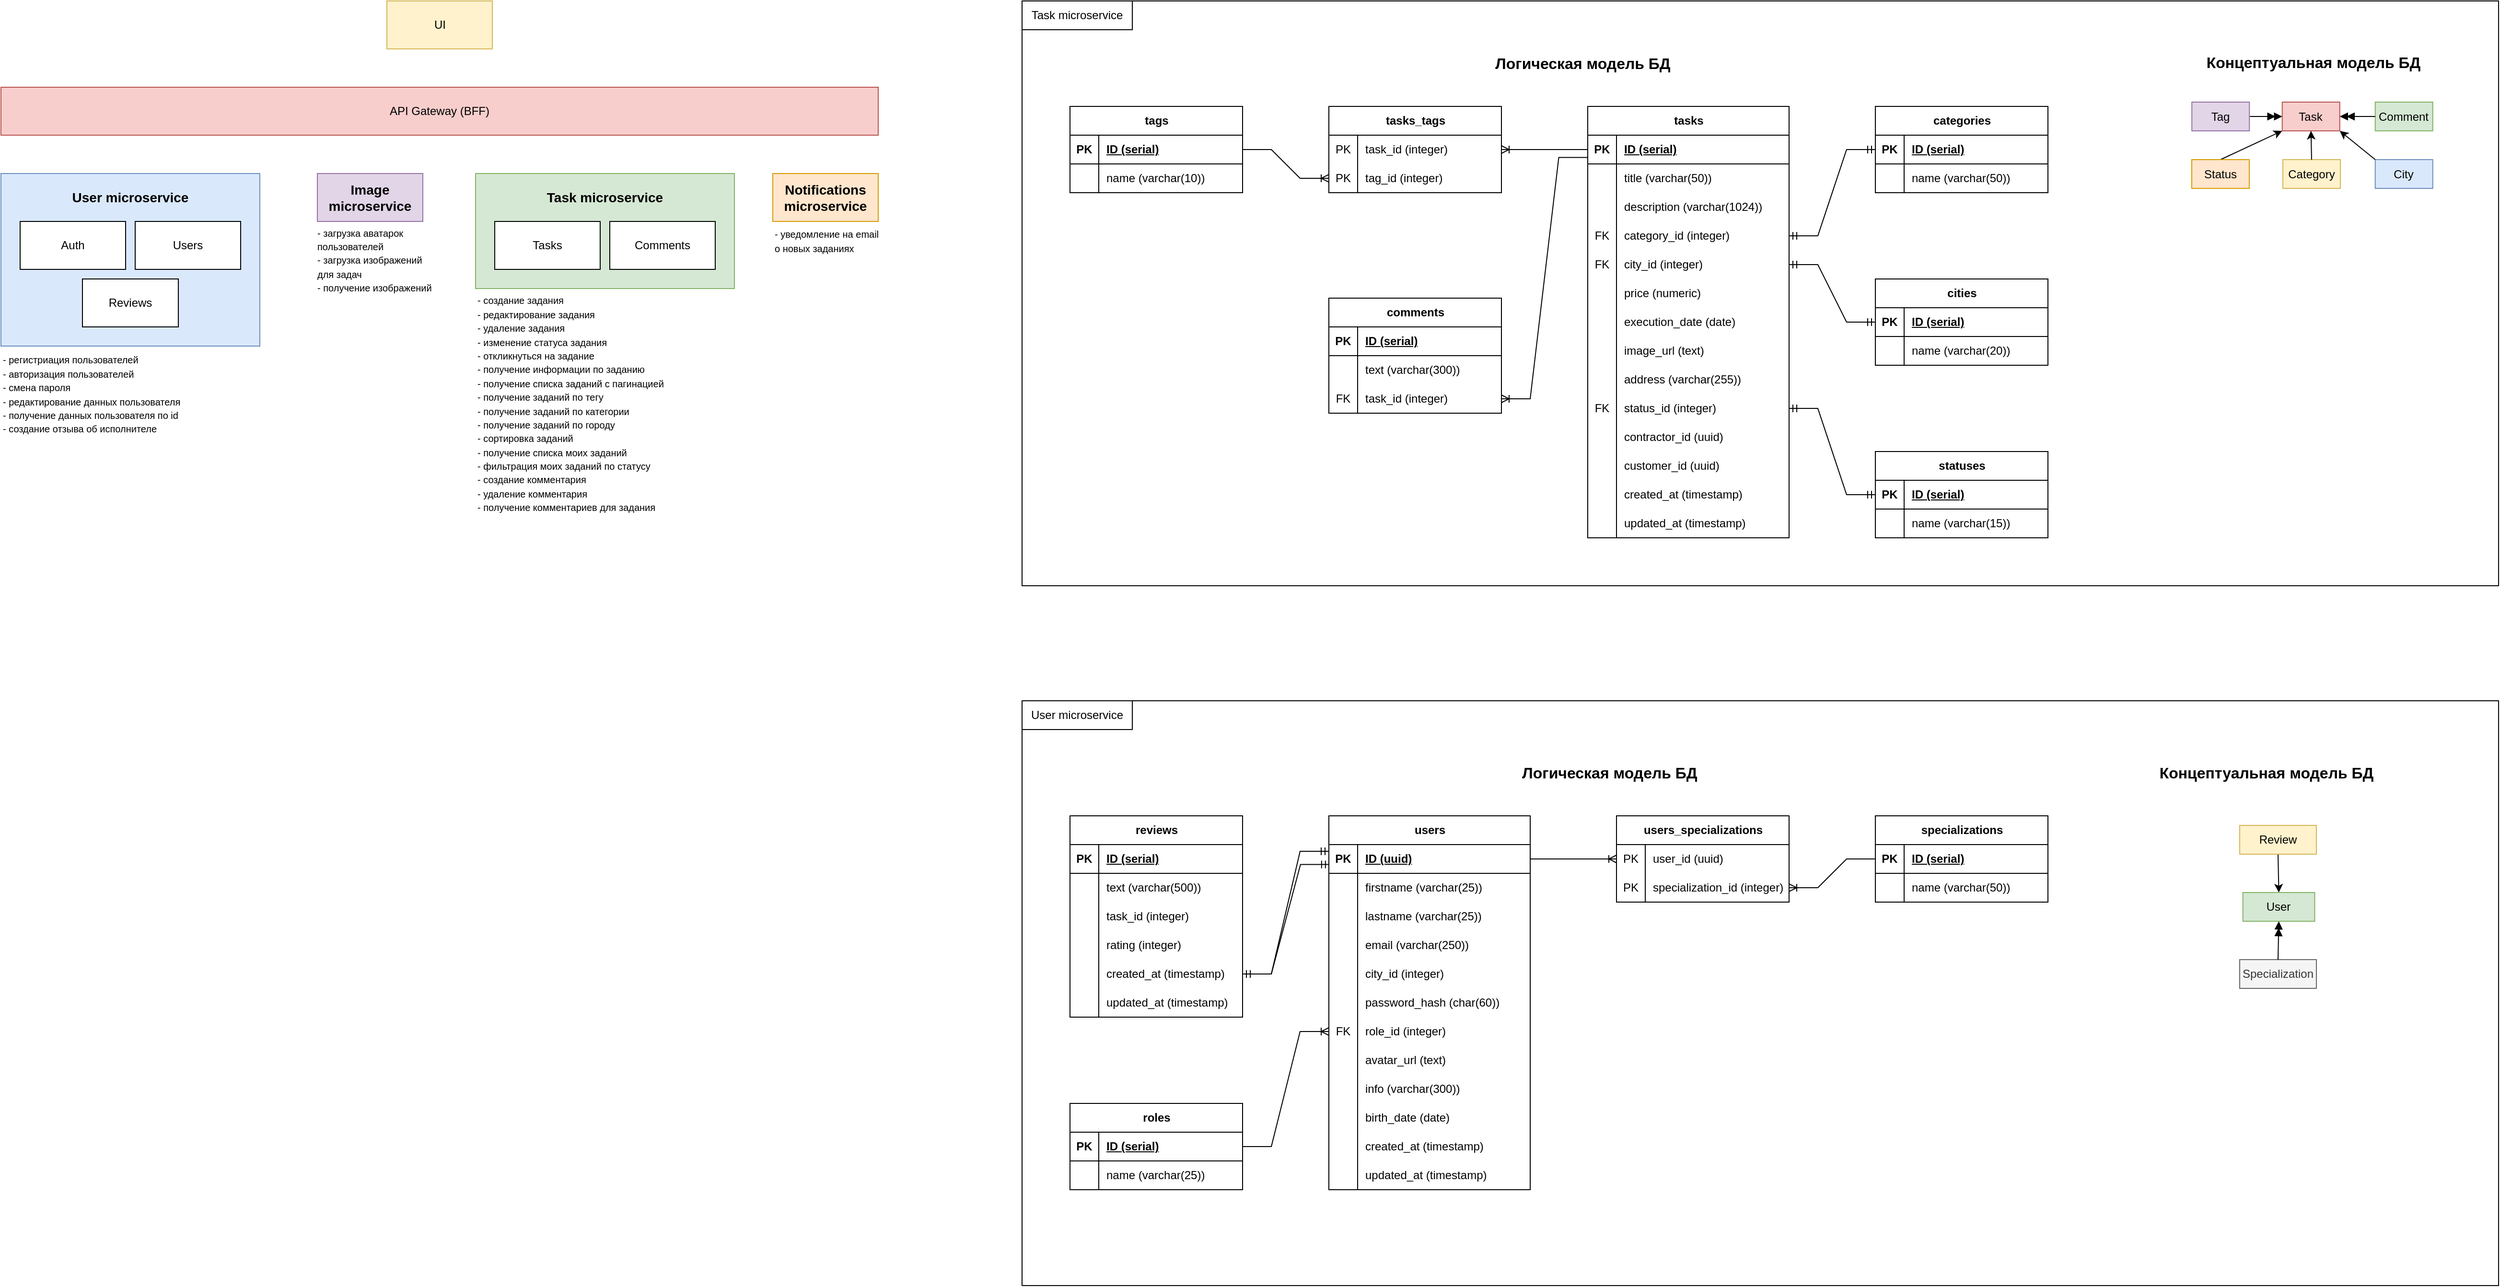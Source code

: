 <mxfile version="22.1.17" type="device">
  <diagram id="R9BbqeWQimyDJlAWLdY9" name="Страница — 1">
    <mxGraphModel dx="4624" dy="2220" grid="1" gridSize="10" guides="1" tooltips="1" connect="1" arrows="1" fold="1" page="1" pageScale="1" pageWidth="3300" pageHeight="2339" math="0" shadow="0">
      <root>
        <mxCell id="0" />
        <mxCell id="1" parent="0" />
        <mxCell id="GgmQyHuKRWgx1wfJSQ1h-181" value="" style="rounded=0;whiteSpace=wrap;html=1;" parent="1" vertex="1">
          <mxGeometry x="1210" y="30" width="1540" height="610" as="geometry" />
        </mxCell>
        <mxCell id="RpP-x2e9BmZM9u7FJxX2-7" value="" style="rounded=0;whiteSpace=wrap;html=1;fillColor=#d5e8d4;strokeColor=#82b366;" parent="1" vertex="1">
          <mxGeometry x="640" y="210" width="270" height="120" as="geometry" />
        </mxCell>
        <mxCell id="RpP-x2e9BmZM9u7FJxX2-4" value="" style="rounded=0;whiteSpace=wrap;html=1;fillColor=#dae8fc;strokeColor=#6c8ebf;" parent="1" vertex="1">
          <mxGeometry x="145" y="210" width="270" height="180" as="geometry" />
        </mxCell>
        <mxCell id="qTpDd-82Sa-KkdkH2lr0-1" value="Tasks" style="html=1;whiteSpace=wrap;" parent="1" vertex="1">
          <mxGeometry x="660" y="260" width="110" height="50" as="geometry" />
        </mxCell>
        <mxCell id="qTpDd-82Sa-KkdkH2lr0-4" value="Auth" style="html=1;whiteSpace=wrap;" parent="1" vertex="1">
          <mxGeometry x="165" y="260" width="110" height="50" as="geometry" />
        </mxCell>
        <mxCell id="qTpDd-82Sa-KkdkH2lr0-5" value="&lt;font style=&quot;font-size: 14px;&quot;&gt;&lt;b&gt;Image microservice&lt;/b&gt;&lt;/font&gt;" style="html=1;whiteSpace=wrap;fillColor=#e1d5e7;strokeColor=#9673a6;" parent="1" vertex="1">
          <mxGeometry x="475" y="210" width="110" height="50" as="geometry" />
        </mxCell>
        <mxCell id="qTpDd-82Sa-KkdkH2lr0-6" value="&lt;b&gt;&lt;font style=&quot;font-size: 14px;&quot;&gt;Notifications microservice&lt;/font&gt;&lt;/b&gt;" style="html=1;whiteSpace=wrap;fillColor=#ffe6cc;strokeColor=#d79b00;" parent="1" vertex="1">
          <mxGeometry x="950" y="210" width="110" height="50" as="geometry" />
        </mxCell>
        <mxCell id="qTpDd-82Sa-KkdkH2lr0-7" value="UI" style="html=1;whiteSpace=wrap;fillColor=#fff2cc;strokeColor=#d6b656;" parent="1" vertex="1">
          <mxGeometry x="547.5" y="30" width="110" height="50" as="geometry" />
        </mxCell>
        <mxCell id="qTpDd-82Sa-KkdkH2lr0-11" value="Users" style="html=1;whiteSpace=wrap;" parent="1" vertex="1">
          <mxGeometry x="285" y="260" width="110" height="50" as="geometry" />
        </mxCell>
        <mxCell id="qTpDd-82Sa-KkdkH2lr0-13" value="Reviews" style="html=1;whiteSpace=wrap;" parent="1" vertex="1">
          <mxGeometry x="230" y="320" width="100" height="50" as="geometry" />
        </mxCell>
        <mxCell id="qTpDd-82Sa-KkdkH2lr0-14" value="API Gateway (BFF)" style="html=1;whiteSpace=wrap;fillColor=#f8cecc;strokeColor=#b85450;" parent="1" vertex="1">
          <mxGeometry x="145" y="120" width="915" height="50" as="geometry" />
        </mxCell>
        <mxCell id="RpP-x2e9BmZM9u7FJxX2-5" value="&lt;b&gt;&lt;font style=&quot;font-size: 14px;&quot;&gt;User microservice&lt;/font&gt;&lt;/b&gt;" style="text;html=1;strokeColor=none;fillColor=none;align=center;verticalAlign=middle;whiteSpace=wrap;rounded=0;" parent="1" vertex="1">
          <mxGeometry x="155" y="220" width="250" height="30" as="geometry" />
        </mxCell>
        <mxCell id="RpP-x2e9BmZM9u7FJxX2-8" value="&lt;b&gt;&lt;font style=&quot;font-size: 14px;&quot;&gt;Task microservice&lt;/font&gt;&lt;/b&gt;" style="text;html=1;strokeColor=none;fillColor=none;align=center;verticalAlign=middle;whiteSpace=wrap;rounded=0;" parent="1" vertex="1">
          <mxGeometry x="640" y="220" width="270" height="30" as="geometry" />
        </mxCell>
        <mxCell id="RyzpiVh8BU72PhaFGrR1-153" value="&lt;font style=&quot;font-size: 10px;&quot;&gt;- регистриация пользователей&lt;br&gt;- авторизация пользователей&lt;br&gt;- смена пароля&lt;br&gt;- редактирование данных пользователя&lt;br&gt;- получение данных пользователя по id&lt;br&gt;- создание отзыва об исполнителе&lt;br&gt;&lt;/font&gt;" style="text;html=1;strokeColor=none;fillColor=none;align=left;verticalAlign=middle;whiteSpace=wrap;rounded=0;" parent="1" vertex="1">
          <mxGeometry x="145" y="390" width="265" height="100" as="geometry" />
        </mxCell>
        <mxCell id="RyzpiVh8BU72PhaFGrR1-154" value="&lt;font style=&quot;font-size: 10px;&quot;&gt;- загрузка аватарок пользователей&lt;br&gt;- загрузка изображений для задач&lt;br&gt;- получение изображений&lt;/font&gt;" style="text;html=1;strokeColor=none;fillColor=none;align=left;verticalAlign=middle;whiteSpace=wrap;rounded=0;" parent="1" vertex="1">
          <mxGeometry x="472.5" y="260" width="127.5" height="80" as="geometry" />
        </mxCell>
        <mxCell id="RyzpiVh8BU72PhaFGrR1-155" value="&lt;font style=&quot;font-size: 10px;&quot;&gt;&lt;font style=&quot;&quot;&gt;&lt;font style=&quot;&quot;&gt;- создание задания&lt;br&gt;- редактирование задания&lt;br&gt;- удаление задания&lt;br&gt;- изменение статуса задания&lt;br&gt;&lt;/font&gt;- откликнуться на задание&lt;br&gt;- получение информации по заданию&lt;br&gt;&lt;/font&gt;- получение списка заданий с пагинацией&lt;br&gt;- получение заданий по тегу&lt;br&gt;- получение заданий по категории&lt;br&gt;- получение заданий по городу&lt;br&gt;- сортировка заданий&lt;br&gt;- получение списка моих заданий&lt;br&gt;- фильтрация моих заданий по статусу&lt;br&gt;- создание комментария&lt;br&gt;- удаление комментария&lt;br&gt;- получение комментариев для задания&lt;br&gt;&lt;/font&gt;" style="text;html=1;strokeColor=none;fillColor=none;align=left;verticalAlign=middle;whiteSpace=wrap;rounded=0;labelPosition=center;verticalLabelPosition=middle;" parent="1" vertex="1">
          <mxGeometry x="640" y="330" width="268.75" height="240" as="geometry" />
        </mxCell>
        <mxCell id="RyzpiVh8BU72PhaFGrR1-156" value="Comments" style="html=1;whiteSpace=wrap;" parent="1" vertex="1">
          <mxGeometry x="780" y="260" width="110" height="50" as="geometry" />
        </mxCell>
        <mxCell id="RyzpiVh8BU72PhaFGrR1-158" value="&lt;font style=&quot;font-size: 10px;&quot;&gt;- уведомление на email &lt;br&gt;о новых заданиях&lt;/font&gt;" style="text;html=1;strokeColor=none;fillColor=none;align=left;verticalAlign=middle;whiteSpace=wrap;rounded=0;" parent="1" vertex="1">
          <mxGeometry x="950" y="260" width="120" height="40" as="geometry" />
        </mxCell>
        <mxCell id="GgmQyHuKRWgx1wfJSQ1h-1" value="Task" style="rounded=0;whiteSpace=wrap;html=1;fillColor=#f8cecc;strokeColor=#b85450;" parent="1" vertex="1">
          <mxGeometry x="2524.38" y="135.5" width="60" height="30" as="geometry" />
        </mxCell>
        <mxCell id="GgmQyHuKRWgx1wfJSQ1h-4" value="Category" style="rounded=0;whiteSpace=wrap;html=1;fillColor=#fff2cc;strokeColor=#d6b656;" parent="1" vertex="1">
          <mxGeometry x="2525" y="195.5" width="60" height="30" as="geometry" />
        </mxCell>
        <mxCell id="GgmQyHuKRWgx1wfJSQ1h-8" value="" style="endArrow=classic;html=1;rounded=0;exitX=0.5;exitY=0;exitDx=0;exitDy=0;entryX=0;entryY=0.5;entryDx=0;entryDy=0;" parent="1" source="GgmQyHuKRWgx1wfJSQ1h-3" edge="1">
          <mxGeometry width="50" height="50" relative="1" as="geometry">
            <mxPoint x="2460" y="210.5" as="sourcePoint" />
            <mxPoint x="2524.38" y="165.5" as="targetPoint" />
          </mxGeometry>
        </mxCell>
        <mxCell id="GgmQyHuKRWgx1wfJSQ1h-9" value="" style="endArrow=classic;html=1;rounded=0;exitX=0.5;exitY=0;exitDx=0;exitDy=0;entryX=0.5;entryY=1;entryDx=0;entryDy=0;" parent="1" source="GgmQyHuKRWgx1wfJSQ1h-4" target="GgmQyHuKRWgx1wfJSQ1h-1" edge="1">
          <mxGeometry width="50" height="50" relative="1" as="geometry">
            <mxPoint x="2340.62" y="-74.5" as="sourcePoint" />
            <mxPoint x="2530.62" y="185.5" as="targetPoint" />
          </mxGeometry>
        </mxCell>
        <mxCell id="GgmQyHuKRWgx1wfJSQ1h-12" value="&lt;b&gt;&lt;font style=&quot;font-size: 16px;&quot;&gt;Концептуальная модель БД&lt;/font&gt;&lt;/b&gt;" style="text;html=1;strokeColor=none;fillColor=none;align=center;verticalAlign=middle;whiteSpace=wrap;rounded=0;" parent="1" vertex="1">
          <mxGeometry x="2443.88" y="78.5" width="226.24" height="30" as="geometry" />
        </mxCell>
        <mxCell id="GgmQyHuKRWgx1wfJSQ1h-2" value="Comment" style="rounded=0;whiteSpace=wrap;html=1;fillColor=#d5e8d4;strokeColor=#82b366;" parent="1" vertex="1">
          <mxGeometry x="2621.37" y="135.5" width="60" height="30" as="geometry" />
        </mxCell>
        <mxCell id="GgmQyHuKRWgx1wfJSQ1h-15" value="" style="endArrow=doubleBlock;html=1;rounded=0;entryX=0;entryY=0;entryDx=0;entryDy=0;endFill=1;" parent="1" edge="1">
          <mxGeometry width="50" height="50" relative="1" as="geometry">
            <mxPoint x="2490.62" y="150.5" as="sourcePoint" />
            <mxPoint x="2524.38" y="150.5" as="targetPoint" />
          </mxGeometry>
        </mxCell>
        <mxCell id="GgmQyHuKRWgx1wfJSQ1h-16" value="City" style="rounded=0;whiteSpace=wrap;html=1;fillColor=#dae8fc;strokeColor=#6c8ebf;" parent="1" vertex="1">
          <mxGeometry x="2621.37" y="195.5" width="60" height="30" as="geometry" />
        </mxCell>
        <mxCell id="GgmQyHuKRWgx1wfJSQ1h-17" value="" style="endArrow=classic;html=1;rounded=0;exitX=0;exitY=0;exitDx=0;exitDy=0;entryX=1;entryY=1;entryDx=0;entryDy=0;" parent="1" source="GgmQyHuKRWgx1wfJSQ1h-16" target="GgmQyHuKRWgx1wfJSQ1h-1" edge="1">
          <mxGeometry width="50" height="50" relative="1" as="geometry">
            <mxPoint x="2747.38" y="165.5" as="sourcePoint" />
            <mxPoint x="2750.38" y="195.5" as="targetPoint" />
          </mxGeometry>
        </mxCell>
        <mxCell id="GgmQyHuKRWgx1wfJSQ1h-3" value="Status" style="rounded=0;whiteSpace=wrap;html=1;fillColor=#ffe6cc;strokeColor=#d79b00;" parent="1" vertex="1">
          <mxGeometry x="2430" y="195.5" width="60" height="30" as="geometry" />
        </mxCell>
        <mxCell id="GgmQyHuKRWgx1wfJSQ1h-5" value="Tag" style="rounded=0;whiteSpace=wrap;html=1;fillColor=#e1d5e7;strokeColor=#9673a6;" parent="1" vertex="1">
          <mxGeometry x="2430.12" y="135.5" width="60" height="30" as="geometry" />
        </mxCell>
        <mxCell id="GgmQyHuKRWgx1wfJSQ1h-19" value="" style="endArrow=doubleBlock;html=1;rounded=0;entryX=1;entryY=0.5;entryDx=0;entryDy=0;exitX=0;exitY=0.5;exitDx=0;exitDy=0;endFill=1;" parent="1" source="GgmQyHuKRWgx1wfJSQ1h-2" target="GgmQyHuKRWgx1wfJSQ1h-1" edge="1">
          <mxGeometry width="50" height="50" relative="1" as="geometry">
            <mxPoint x="2597.62" y="155.22" as="sourcePoint" />
            <mxPoint x="2631.38" y="155.22" as="targetPoint" />
          </mxGeometry>
        </mxCell>
        <mxCell id="GgmQyHuKRWgx1wfJSQ1h-24" value="&lt;b&gt;&lt;font style=&quot;font-size: 16px;&quot;&gt;Логическая модель БД&lt;/font&gt;&lt;/b&gt;" style="text;html=1;strokeColor=none;fillColor=none;align=center;verticalAlign=middle;whiteSpace=wrap;rounded=0;" parent="1" vertex="1">
          <mxGeometry x="1681.88" y="80" width="226.24" height="30" as="geometry" />
        </mxCell>
        <mxCell id="GgmQyHuKRWgx1wfJSQ1h-25" value="tasks" style="shape=table;startSize=30;container=1;collapsible=1;childLayout=tableLayout;fixedRows=10;rowLines=0;fontStyle=1;align=center;resizeLast=1;html=1;movable=1;resizable=1;rotatable=1;deletable=1;editable=1;locked=0;connectable=1;" parent="1" vertex="1">
          <mxGeometry x="1800" y="140" width="210" height="450" as="geometry">
            <mxRectangle x="585" y="970" width="70" height="30" as="alternateBounds" />
          </mxGeometry>
        </mxCell>
        <mxCell id="GgmQyHuKRWgx1wfJSQ1h-26" value="" style="shape=tableRow;horizontal=0;startSize=0;swimlaneHead=0;swimlaneBody=0;fillColor=none;collapsible=0;dropTarget=0;points=[[0,0.5],[1,0.5]];portConstraint=eastwest;top=0;left=0;right=0;bottom=1;" parent="GgmQyHuKRWgx1wfJSQ1h-25" vertex="1">
          <mxGeometry y="30" width="210" height="30" as="geometry" />
        </mxCell>
        <mxCell id="GgmQyHuKRWgx1wfJSQ1h-27" value="PK" style="shape=partialRectangle;connectable=0;fillColor=none;top=0;left=0;bottom=0;right=0;fontStyle=1;overflow=hidden;whiteSpace=wrap;html=1;" parent="GgmQyHuKRWgx1wfJSQ1h-26" vertex="1">
          <mxGeometry width="30" height="30" as="geometry">
            <mxRectangle width="30" height="30" as="alternateBounds" />
          </mxGeometry>
        </mxCell>
        <mxCell id="GgmQyHuKRWgx1wfJSQ1h-28" value="ID (serial)" style="shape=partialRectangle;connectable=0;fillColor=none;top=0;left=0;bottom=0;right=0;align=left;spacingLeft=6;fontStyle=5;overflow=hidden;whiteSpace=wrap;html=1;" parent="GgmQyHuKRWgx1wfJSQ1h-26" vertex="1">
          <mxGeometry x="30" width="180" height="30" as="geometry">
            <mxRectangle width="180" height="30" as="alternateBounds" />
          </mxGeometry>
        </mxCell>
        <mxCell id="GgmQyHuKRWgx1wfJSQ1h-29" value="" style="shape=tableRow;horizontal=0;startSize=0;swimlaneHead=0;swimlaneBody=0;fillColor=none;collapsible=0;dropTarget=0;points=[[0,0.5],[1,0.5]];portConstraint=eastwest;top=0;left=0;right=0;bottom=0;" parent="GgmQyHuKRWgx1wfJSQ1h-25" vertex="1">
          <mxGeometry y="60" width="210" height="30" as="geometry" />
        </mxCell>
        <mxCell id="GgmQyHuKRWgx1wfJSQ1h-30" value="" style="shape=partialRectangle;connectable=0;fillColor=none;top=0;left=0;bottom=0;right=0;editable=1;overflow=hidden;whiteSpace=wrap;html=1;" parent="GgmQyHuKRWgx1wfJSQ1h-29" vertex="1">
          <mxGeometry width="30" height="30" as="geometry">
            <mxRectangle width="30" height="30" as="alternateBounds" />
          </mxGeometry>
        </mxCell>
        <mxCell id="GgmQyHuKRWgx1wfJSQ1h-31" value="title (varchar(50))" style="shape=partialRectangle;connectable=0;fillColor=none;top=0;left=0;bottom=0;right=0;align=left;spacingLeft=6;overflow=hidden;whiteSpace=wrap;html=1;" parent="GgmQyHuKRWgx1wfJSQ1h-29" vertex="1">
          <mxGeometry x="30" width="180" height="30" as="geometry">
            <mxRectangle width="180" height="30" as="alternateBounds" />
          </mxGeometry>
        </mxCell>
        <mxCell id="GgmQyHuKRWgx1wfJSQ1h-32" value="" style="shape=tableRow;horizontal=0;startSize=0;swimlaneHead=0;swimlaneBody=0;fillColor=none;collapsible=0;dropTarget=0;points=[[0,0.5],[1,0.5]];portConstraint=eastwest;top=0;left=0;right=0;bottom=0;" parent="GgmQyHuKRWgx1wfJSQ1h-25" vertex="1">
          <mxGeometry y="90" width="210" height="30" as="geometry" />
        </mxCell>
        <mxCell id="GgmQyHuKRWgx1wfJSQ1h-33" value="" style="shape=partialRectangle;connectable=0;fillColor=none;top=0;left=0;bottom=0;right=0;editable=1;overflow=hidden;whiteSpace=wrap;html=1;" parent="GgmQyHuKRWgx1wfJSQ1h-32" vertex="1">
          <mxGeometry width="30" height="30" as="geometry">
            <mxRectangle width="30" height="30" as="alternateBounds" />
          </mxGeometry>
        </mxCell>
        <mxCell id="GgmQyHuKRWgx1wfJSQ1h-34" value="description (varchar(1024))" style="shape=partialRectangle;connectable=0;fillColor=none;top=0;left=0;bottom=0;right=0;align=left;spacingLeft=6;overflow=hidden;whiteSpace=wrap;html=1;" parent="GgmQyHuKRWgx1wfJSQ1h-32" vertex="1">
          <mxGeometry x="30" width="180" height="30" as="geometry">
            <mxRectangle width="180" height="30" as="alternateBounds" />
          </mxGeometry>
        </mxCell>
        <mxCell id="GgmQyHuKRWgx1wfJSQ1h-35" value="" style="shape=tableRow;horizontal=0;startSize=0;swimlaneHead=0;swimlaneBody=0;fillColor=none;collapsible=0;dropTarget=0;points=[[0,0.5],[1,0.5]];portConstraint=eastwest;top=0;left=0;right=0;bottom=0;" parent="GgmQyHuKRWgx1wfJSQ1h-25" vertex="1">
          <mxGeometry y="120" width="210" height="30" as="geometry" />
        </mxCell>
        <mxCell id="GgmQyHuKRWgx1wfJSQ1h-36" value="FK" style="shape=partialRectangle;connectable=0;fillColor=none;top=0;left=0;bottom=0;right=0;editable=1;overflow=hidden;whiteSpace=wrap;html=1;" parent="GgmQyHuKRWgx1wfJSQ1h-35" vertex="1">
          <mxGeometry width="30" height="30" as="geometry">
            <mxRectangle width="30" height="30" as="alternateBounds" />
          </mxGeometry>
        </mxCell>
        <mxCell id="GgmQyHuKRWgx1wfJSQ1h-37" value="category_id (integer)" style="shape=partialRectangle;connectable=0;fillColor=none;top=0;left=0;bottom=0;right=0;align=left;spacingLeft=6;overflow=hidden;whiteSpace=wrap;html=1;" parent="GgmQyHuKRWgx1wfJSQ1h-35" vertex="1">
          <mxGeometry x="30" width="180" height="30" as="geometry">
            <mxRectangle width="180" height="30" as="alternateBounds" />
          </mxGeometry>
        </mxCell>
        <mxCell id="GgmQyHuKRWgx1wfJSQ1h-56" value="" style="shape=tableRow;horizontal=0;startSize=0;swimlaneHead=0;swimlaneBody=0;fillColor=none;collapsible=0;dropTarget=0;points=[[0,0.5],[1,0.5]];portConstraint=eastwest;top=0;left=0;right=0;bottom=0;" parent="GgmQyHuKRWgx1wfJSQ1h-25" vertex="1">
          <mxGeometry y="150" width="210" height="30" as="geometry" />
        </mxCell>
        <mxCell id="GgmQyHuKRWgx1wfJSQ1h-57" value="FK" style="shape=partialRectangle;connectable=0;fillColor=none;top=0;left=0;bottom=0;right=0;editable=1;overflow=hidden;whiteSpace=wrap;html=1;" parent="GgmQyHuKRWgx1wfJSQ1h-56" vertex="1">
          <mxGeometry width="30" height="30" as="geometry">
            <mxRectangle width="30" height="30" as="alternateBounds" />
          </mxGeometry>
        </mxCell>
        <mxCell id="GgmQyHuKRWgx1wfJSQ1h-58" value="city_id (integer)" style="shape=partialRectangle;connectable=0;fillColor=none;top=0;left=0;bottom=0;right=0;align=left;spacingLeft=6;overflow=hidden;whiteSpace=wrap;html=1;" parent="GgmQyHuKRWgx1wfJSQ1h-56" vertex="1">
          <mxGeometry x="30" width="180" height="30" as="geometry">
            <mxRectangle width="180" height="30" as="alternateBounds" />
          </mxGeometry>
        </mxCell>
        <mxCell id="GgmQyHuKRWgx1wfJSQ1h-59" value="" style="shape=tableRow;horizontal=0;startSize=0;swimlaneHead=0;swimlaneBody=0;fillColor=none;collapsible=0;dropTarget=0;points=[[0,0.5],[1,0.5]];portConstraint=eastwest;top=0;left=0;right=0;bottom=0;" parent="GgmQyHuKRWgx1wfJSQ1h-25" vertex="1">
          <mxGeometry y="180" width="210" height="30" as="geometry" />
        </mxCell>
        <mxCell id="GgmQyHuKRWgx1wfJSQ1h-60" value="" style="shape=partialRectangle;connectable=0;fillColor=none;top=0;left=0;bottom=0;right=0;editable=1;overflow=hidden;whiteSpace=wrap;html=1;" parent="GgmQyHuKRWgx1wfJSQ1h-59" vertex="1">
          <mxGeometry width="30" height="30" as="geometry">
            <mxRectangle width="30" height="30" as="alternateBounds" />
          </mxGeometry>
        </mxCell>
        <mxCell id="GgmQyHuKRWgx1wfJSQ1h-61" value="price (numeric)" style="shape=partialRectangle;connectable=0;fillColor=none;top=0;left=0;bottom=0;right=0;align=left;spacingLeft=6;overflow=hidden;whiteSpace=wrap;html=1;" parent="GgmQyHuKRWgx1wfJSQ1h-59" vertex="1">
          <mxGeometry x="30" width="180" height="30" as="geometry">
            <mxRectangle width="180" height="30" as="alternateBounds" />
          </mxGeometry>
        </mxCell>
        <mxCell id="GgmQyHuKRWgx1wfJSQ1h-62" value="" style="shape=tableRow;horizontal=0;startSize=0;swimlaneHead=0;swimlaneBody=0;fillColor=none;collapsible=0;dropTarget=0;points=[[0,0.5],[1,0.5]];portConstraint=eastwest;top=0;left=0;right=0;bottom=0;" parent="GgmQyHuKRWgx1wfJSQ1h-25" vertex="1">
          <mxGeometry y="210" width="210" height="30" as="geometry" />
        </mxCell>
        <mxCell id="GgmQyHuKRWgx1wfJSQ1h-63" value="" style="shape=partialRectangle;connectable=0;fillColor=none;top=0;left=0;bottom=0;right=0;editable=1;overflow=hidden;whiteSpace=wrap;html=1;" parent="GgmQyHuKRWgx1wfJSQ1h-62" vertex="1">
          <mxGeometry width="30" height="30" as="geometry">
            <mxRectangle width="30" height="30" as="alternateBounds" />
          </mxGeometry>
        </mxCell>
        <mxCell id="GgmQyHuKRWgx1wfJSQ1h-64" value="execution_date (date)" style="shape=partialRectangle;connectable=0;fillColor=none;top=0;left=0;bottom=0;right=0;align=left;spacingLeft=6;overflow=hidden;whiteSpace=wrap;html=1;" parent="GgmQyHuKRWgx1wfJSQ1h-62" vertex="1">
          <mxGeometry x="30" width="180" height="30" as="geometry">
            <mxRectangle width="180" height="30" as="alternateBounds" />
          </mxGeometry>
        </mxCell>
        <mxCell id="GgmQyHuKRWgx1wfJSQ1h-65" value="" style="shape=tableRow;horizontal=0;startSize=0;swimlaneHead=0;swimlaneBody=0;fillColor=none;collapsible=0;dropTarget=0;points=[[0,0.5],[1,0.5]];portConstraint=eastwest;top=0;left=0;right=0;bottom=0;" parent="GgmQyHuKRWgx1wfJSQ1h-25" vertex="1">
          <mxGeometry y="240" width="210" height="30" as="geometry" />
        </mxCell>
        <mxCell id="GgmQyHuKRWgx1wfJSQ1h-66" value="" style="shape=partialRectangle;connectable=0;fillColor=none;top=0;left=0;bottom=0;right=0;editable=1;overflow=hidden;whiteSpace=wrap;html=1;" parent="GgmQyHuKRWgx1wfJSQ1h-65" vertex="1">
          <mxGeometry width="30" height="30" as="geometry">
            <mxRectangle width="30" height="30" as="alternateBounds" />
          </mxGeometry>
        </mxCell>
        <mxCell id="GgmQyHuKRWgx1wfJSQ1h-67" value="image_url (text)" style="shape=partialRectangle;connectable=0;fillColor=none;top=0;left=0;bottom=0;right=0;align=left;spacingLeft=6;overflow=hidden;whiteSpace=wrap;html=1;" parent="GgmQyHuKRWgx1wfJSQ1h-65" vertex="1">
          <mxGeometry x="30" width="180" height="30" as="geometry">
            <mxRectangle width="180" height="30" as="alternateBounds" />
          </mxGeometry>
        </mxCell>
        <mxCell id="GgmQyHuKRWgx1wfJSQ1h-68" value="" style="shape=tableRow;horizontal=0;startSize=0;swimlaneHead=0;swimlaneBody=0;fillColor=none;collapsible=0;dropTarget=0;points=[[0,0.5],[1,0.5]];portConstraint=eastwest;top=0;left=0;right=0;bottom=0;" parent="GgmQyHuKRWgx1wfJSQ1h-25" vertex="1">
          <mxGeometry y="270" width="210" height="30" as="geometry" />
        </mxCell>
        <mxCell id="GgmQyHuKRWgx1wfJSQ1h-69" value="" style="shape=partialRectangle;connectable=0;fillColor=none;top=0;left=0;bottom=0;right=0;editable=1;overflow=hidden;whiteSpace=wrap;html=1;" parent="GgmQyHuKRWgx1wfJSQ1h-68" vertex="1">
          <mxGeometry width="30" height="30" as="geometry">
            <mxRectangle width="30" height="30" as="alternateBounds" />
          </mxGeometry>
        </mxCell>
        <mxCell id="GgmQyHuKRWgx1wfJSQ1h-70" value="address (varchar(255))" style="shape=partialRectangle;connectable=0;fillColor=none;top=0;left=0;bottom=0;right=0;align=left;spacingLeft=6;overflow=hidden;whiteSpace=wrap;html=1;" parent="GgmQyHuKRWgx1wfJSQ1h-68" vertex="1">
          <mxGeometry x="30" width="180" height="30" as="geometry">
            <mxRectangle width="180" height="30" as="alternateBounds" />
          </mxGeometry>
        </mxCell>
        <mxCell id="GgmQyHuKRWgx1wfJSQ1h-71" value="" style="shape=tableRow;horizontal=0;startSize=0;swimlaneHead=0;swimlaneBody=0;fillColor=none;collapsible=0;dropTarget=0;points=[[0,0.5],[1,0.5]];portConstraint=eastwest;top=0;left=0;right=0;bottom=0;" parent="GgmQyHuKRWgx1wfJSQ1h-25" vertex="1">
          <mxGeometry y="300" width="210" height="30" as="geometry" />
        </mxCell>
        <mxCell id="GgmQyHuKRWgx1wfJSQ1h-72" value="FK" style="shape=partialRectangle;connectable=0;fillColor=none;top=0;left=0;bottom=0;right=0;editable=1;overflow=hidden;whiteSpace=wrap;html=1;" parent="GgmQyHuKRWgx1wfJSQ1h-71" vertex="1">
          <mxGeometry width="30" height="30" as="geometry">
            <mxRectangle width="30" height="30" as="alternateBounds" />
          </mxGeometry>
        </mxCell>
        <mxCell id="GgmQyHuKRWgx1wfJSQ1h-73" value="status_id (integer)" style="shape=partialRectangle;connectable=0;fillColor=none;top=0;left=0;bottom=0;right=0;align=left;spacingLeft=6;overflow=hidden;whiteSpace=wrap;html=1;" parent="GgmQyHuKRWgx1wfJSQ1h-71" vertex="1">
          <mxGeometry x="30" width="180" height="30" as="geometry">
            <mxRectangle width="180" height="30" as="alternateBounds" />
          </mxGeometry>
        </mxCell>
        <mxCell id="GgmQyHuKRWgx1wfJSQ1h-105" value="" style="shape=tableRow;horizontal=0;startSize=0;swimlaneHead=0;swimlaneBody=0;fillColor=none;collapsible=0;dropTarget=0;points=[[0,0.5],[1,0.5]];portConstraint=eastwest;top=0;left=0;right=0;bottom=0;" parent="GgmQyHuKRWgx1wfJSQ1h-25" vertex="1">
          <mxGeometry y="330" width="210" height="30" as="geometry" />
        </mxCell>
        <mxCell id="GgmQyHuKRWgx1wfJSQ1h-106" value="" style="shape=partialRectangle;connectable=0;fillColor=none;top=0;left=0;bottom=0;right=0;editable=1;overflow=hidden;whiteSpace=wrap;html=1;" parent="GgmQyHuKRWgx1wfJSQ1h-105" vertex="1">
          <mxGeometry width="30" height="30" as="geometry">
            <mxRectangle width="30" height="30" as="alternateBounds" />
          </mxGeometry>
        </mxCell>
        <mxCell id="GgmQyHuKRWgx1wfJSQ1h-107" value="contractor_id (uuid)" style="shape=partialRectangle;connectable=0;fillColor=none;top=0;left=0;bottom=0;right=0;align=left;spacingLeft=6;overflow=hidden;whiteSpace=wrap;html=1;" parent="GgmQyHuKRWgx1wfJSQ1h-105" vertex="1">
          <mxGeometry x="30" width="180" height="30" as="geometry">
            <mxRectangle width="180" height="30" as="alternateBounds" />
          </mxGeometry>
        </mxCell>
        <mxCell id="GgmQyHuKRWgx1wfJSQ1h-108" value="" style="shape=tableRow;horizontal=0;startSize=0;swimlaneHead=0;swimlaneBody=0;fillColor=none;collapsible=0;dropTarget=0;points=[[0,0.5],[1,0.5]];portConstraint=eastwest;top=0;left=0;right=0;bottom=0;" parent="GgmQyHuKRWgx1wfJSQ1h-25" vertex="1">
          <mxGeometry y="360" width="210" height="30" as="geometry" />
        </mxCell>
        <mxCell id="GgmQyHuKRWgx1wfJSQ1h-109" value="" style="shape=partialRectangle;connectable=0;fillColor=none;top=0;left=0;bottom=0;right=0;editable=1;overflow=hidden;whiteSpace=wrap;html=1;" parent="GgmQyHuKRWgx1wfJSQ1h-108" vertex="1">
          <mxGeometry width="30" height="30" as="geometry">
            <mxRectangle width="30" height="30" as="alternateBounds" />
          </mxGeometry>
        </mxCell>
        <mxCell id="GgmQyHuKRWgx1wfJSQ1h-110" value="customer_id (uuid)" style="shape=partialRectangle;connectable=0;fillColor=none;top=0;left=0;bottom=0;right=0;align=left;spacingLeft=6;overflow=hidden;whiteSpace=wrap;html=1;" parent="GgmQyHuKRWgx1wfJSQ1h-108" vertex="1">
          <mxGeometry x="30" width="180" height="30" as="geometry">
            <mxRectangle width="180" height="30" as="alternateBounds" />
          </mxGeometry>
        </mxCell>
        <mxCell id="GgmQyHuKRWgx1wfJSQ1h-111" value="" style="shape=tableRow;horizontal=0;startSize=0;swimlaneHead=0;swimlaneBody=0;fillColor=none;collapsible=0;dropTarget=0;points=[[0,0.5],[1,0.5]];portConstraint=eastwest;top=0;left=0;right=0;bottom=0;" parent="GgmQyHuKRWgx1wfJSQ1h-25" vertex="1">
          <mxGeometry y="390" width="210" height="30" as="geometry" />
        </mxCell>
        <mxCell id="GgmQyHuKRWgx1wfJSQ1h-112" value="" style="shape=partialRectangle;connectable=0;fillColor=none;top=0;left=0;bottom=0;right=0;editable=1;overflow=hidden;whiteSpace=wrap;html=1;" parent="GgmQyHuKRWgx1wfJSQ1h-111" vertex="1">
          <mxGeometry width="30" height="30" as="geometry">
            <mxRectangle width="30" height="30" as="alternateBounds" />
          </mxGeometry>
        </mxCell>
        <mxCell id="GgmQyHuKRWgx1wfJSQ1h-113" value="created_at (timestamp)" style="shape=partialRectangle;connectable=0;fillColor=none;top=0;left=0;bottom=0;right=0;align=left;spacingLeft=6;overflow=hidden;whiteSpace=wrap;html=1;" parent="GgmQyHuKRWgx1wfJSQ1h-111" vertex="1">
          <mxGeometry x="30" width="180" height="30" as="geometry">
            <mxRectangle width="180" height="30" as="alternateBounds" />
          </mxGeometry>
        </mxCell>
        <mxCell id="GgmQyHuKRWgx1wfJSQ1h-114" value="" style="shape=tableRow;horizontal=0;startSize=0;swimlaneHead=0;swimlaneBody=0;fillColor=none;collapsible=0;dropTarget=0;points=[[0,0.5],[1,0.5]];portConstraint=eastwest;top=0;left=0;right=0;bottom=0;" parent="GgmQyHuKRWgx1wfJSQ1h-25" vertex="1">
          <mxGeometry y="420" width="210" height="30" as="geometry" />
        </mxCell>
        <mxCell id="GgmQyHuKRWgx1wfJSQ1h-115" value="" style="shape=partialRectangle;connectable=0;fillColor=none;top=0;left=0;bottom=0;right=0;editable=1;overflow=hidden;whiteSpace=wrap;html=1;" parent="GgmQyHuKRWgx1wfJSQ1h-114" vertex="1">
          <mxGeometry width="30" height="30" as="geometry">
            <mxRectangle width="30" height="30" as="alternateBounds" />
          </mxGeometry>
        </mxCell>
        <mxCell id="GgmQyHuKRWgx1wfJSQ1h-116" value="updated_at (timestamp)" style="shape=partialRectangle;connectable=0;fillColor=none;top=0;left=0;bottom=0;right=0;align=left;spacingLeft=6;overflow=hidden;whiteSpace=wrap;html=1;" parent="GgmQyHuKRWgx1wfJSQ1h-114" vertex="1">
          <mxGeometry x="30" width="180" height="30" as="geometry">
            <mxRectangle width="180" height="30" as="alternateBounds" />
          </mxGeometry>
        </mxCell>
        <mxCell id="GgmQyHuKRWgx1wfJSQ1h-120" value="cities" style="shape=table;startSize=30;container=1;collapsible=1;childLayout=tableLayout;fixedRows=1;rowLines=0;fontStyle=1;align=center;resizeLast=1;html=1;" parent="1" vertex="1">
          <mxGeometry x="2100" y="320" width="180" height="90" as="geometry" />
        </mxCell>
        <mxCell id="GgmQyHuKRWgx1wfJSQ1h-121" value="" style="shape=tableRow;horizontal=0;startSize=0;swimlaneHead=0;swimlaneBody=0;fillColor=none;collapsible=0;dropTarget=0;points=[[0,0.5],[1,0.5]];portConstraint=eastwest;top=0;left=0;right=0;bottom=1;" parent="GgmQyHuKRWgx1wfJSQ1h-120" vertex="1">
          <mxGeometry y="30" width="180" height="30" as="geometry" />
        </mxCell>
        <mxCell id="GgmQyHuKRWgx1wfJSQ1h-122" value="PK" style="shape=partialRectangle;connectable=0;fillColor=none;top=0;left=0;bottom=0;right=0;fontStyle=1;overflow=hidden;whiteSpace=wrap;html=1;" parent="GgmQyHuKRWgx1wfJSQ1h-121" vertex="1">
          <mxGeometry width="30" height="30" as="geometry">
            <mxRectangle width="30" height="30" as="alternateBounds" />
          </mxGeometry>
        </mxCell>
        <mxCell id="GgmQyHuKRWgx1wfJSQ1h-123" value="ID (serial)" style="shape=partialRectangle;connectable=0;fillColor=none;top=0;left=0;bottom=0;right=0;align=left;spacingLeft=6;fontStyle=5;overflow=hidden;whiteSpace=wrap;html=1;" parent="GgmQyHuKRWgx1wfJSQ1h-121" vertex="1">
          <mxGeometry x="30" width="150" height="30" as="geometry">
            <mxRectangle width="150" height="30" as="alternateBounds" />
          </mxGeometry>
        </mxCell>
        <mxCell id="GgmQyHuKRWgx1wfJSQ1h-124" value="" style="shape=tableRow;horizontal=0;startSize=0;swimlaneHead=0;swimlaneBody=0;fillColor=none;collapsible=0;dropTarget=0;points=[[0,0.5],[1,0.5]];portConstraint=eastwest;top=0;left=0;right=0;bottom=0;" parent="GgmQyHuKRWgx1wfJSQ1h-120" vertex="1">
          <mxGeometry y="60" width="180" height="30" as="geometry" />
        </mxCell>
        <mxCell id="GgmQyHuKRWgx1wfJSQ1h-125" value="" style="shape=partialRectangle;connectable=0;fillColor=none;top=0;left=0;bottom=0;right=0;editable=1;overflow=hidden;whiteSpace=wrap;html=1;" parent="GgmQyHuKRWgx1wfJSQ1h-124" vertex="1">
          <mxGeometry width="30" height="30" as="geometry">
            <mxRectangle width="30" height="30" as="alternateBounds" />
          </mxGeometry>
        </mxCell>
        <mxCell id="GgmQyHuKRWgx1wfJSQ1h-126" value="name (varchar(20))" style="shape=partialRectangle;connectable=0;fillColor=none;top=0;left=0;bottom=0;right=0;align=left;spacingLeft=6;overflow=hidden;whiteSpace=wrap;html=1;" parent="GgmQyHuKRWgx1wfJSQ1h-124" vertex="1">
          <mxGeometry x="30" width="150" height="30" as="geometry">
            <mxRectangle width="150" height="30" as="alternateBounds" />
          </mxGeometry>
        </mxCell>
        <mxCell id="GgmQyHuKRWgx1wfJSQ1h-133" value="statuses" style="shape=table;startSize=30;container=1;collapsible=1;childLayout=tableLayout;fixedRows=1;rowLines=0;fontStyle=1;align=center;resizeLast=1;html=1;" parent="1" vertex="1">
          <mxGeometry x="2100" y="500" width="180" height="90" as="geometry" />
        </mxCell>
        <mxCell id="GgmQyHuKRWgx1wfJSQ1h-134" value="" style="shape=tableRow;horizontal=0;startSize=0;swimlaneHead=0;swimlaneBody=0;fillColor=none;collapsible=0;dropTarget=0;points=[[0,0.5],[1,0.5]];portConstraint=eastwest;top=0;left=0;right=0;bottom=1;" parent="GgmQyHuKRWgx1wfJSQ1h-133" vertex="1">
          <mxGeometry y="30" width="180" height="30" as="geometry" />
        </mxCell>
        <mxCell id="GgmQyHuKRWgx1wfJSQ1h-135" value="PK" style="shape=partialRectangle;connectable=0;fillColor=none;top=0;left=0;bottom=0;right=0;fontStyle=1;overflow=hidden;whiteSpace=wrap;html=1;" parent="GgmQyHuKRWgx1wfJSQ1h-134" vertex="1">
          <mxGeometry width="30" height="30" as="geometry">
            <mxRectangle width="30" height="30" as="alternateBounds" />
          </mxGeometry>
        </mxCell>
        <mxCell id="GgmQyHuKRWgx1wfJSQ1h-136" value="ID (serial)" style="shape=partialRectangle;connectable=0;fillColor=none;top=0;left=0;bottom=0;right=0;align=left;spacingLeft=6;fontStyle=5;overflow=hidden;whiteSpace=wrap;html=1;" parent="GgmQyHuKRWgx1wfJSQ1h-134" vertex="1">
          <mxGeometry x="30" width="150" height="30" as="geometry">
            <mxRectangle width="150" height="30" as="alternateBounds" />
          </mxGeometry>
        </mxCell>
        <mxCell id="GgmQyHuKRWgx1wfJSQ1h-137" value="" style="shape=tableRow;horizontal=0;startSize=0;swimlaneHead=0;swimlaneBody=0;fillColor=none;collapsible=0;dropTarget=0;points=[[0,0.5],[1,0.5]];portConstraint=eastwest;top=0;left=0;right=0;bottom=0;" parent="GgmQyHuKRWgx1wfJSQ1h-133" vertex="1">
          <mxGeometry y="60" width="180" height="30" as="geometry" />
        </mxCell>
        <mxCell id="GgmQyHuKRWgx1wfJSQ1h-138" value="" style="shape=partialRectangle;connectable=0;fillColor=none;top=0;left=0;bottom=0;right=0;editable=1;overflow=hidden;whiteSpace=wrap;html=1;" parent="GgmQyHuKRWgx1wfJSQ1h-137" vertex="1">
          <mxGeometry width="30" height="30" as="geometry">
            <mxRectangle width="30" height="30" as="alternateBounds" />
          </mxGeometry>
        </mxCell>
        <mxCell id="GgmQyHuKRWgx1wfJSQ1h-139" value="name&amp;nbsp;(varchar(15))" style="shape=partialRectangle;connectable=0;fillColor=none;top=0;left=0;bottom=0;right=0;align=left;spacingLeft=6;overflow=hidden;whiteSpace=wrap;html=1;" parent="GgmQyHuKRWgx1wfJSQ1h-137" vertex="1">
          <mxGeometry x="30" width="150" height="30" as="geometry">
            <mxRectangle width="150" height="30" as="alternateBounds" />
          </mxGeometry>
        </mxCell>
        <mxCell id="GgmQyHuKRWgx1wfJSQ1h-140" value="categories" style="shape=table;startSize=30;container=1;collapsible=1;childLayout=tableLayout;fixedRows=1;rowLines=0;fontStyle=1;align=center;resizeLast=1;html=1;" parent="1" vertex="1">
          <mxGeometry x="2100" y="140" width="180" height="90" as="geometry" />
        </mxCell>
        <mxCell id="GgmQyHuKRWgx1wfJSQ1h-141" value="" style="shape=tableRow;horizontal=0;startSize=0;swimlaneHead=0;swimlaneBody=0;fillColor=none;collapsible=0;dropTarget=0;points=[[0,0.5],[1,0.5]];portConstraint=eastwest;top=0;left=0;right=0;bottom=1;" parent="GgmQyHuKRWgx1wfJSQ1h-140" vertex="1">
          <mxGeometry y="30" width="180" height="30" as="geometry" />
        </mxCell>
        <mxCell id="GgmQyHuKRWgx1wfJSQ1h-142" value="PK" style="shape=partialRectangle;connectable=0;fillColor=none;top=0;left=0;bottom=0;right=0;fontStyle=1;overflow=hidden;whiteSpace=wrap;html=1;" parent="GgmQyHuKRWgx1wfJSQ1h-141" vertex="1">
          <mxGeometry width="30" height="30" as="geometry">
            <mxRectangle width="30" height="30" as="alternateBounds" />
          </mxGeometry>
        </mxCell>
        <mxCell id="GgmQyHuKRWgx1wfJSQ1h-143" value="ID (serial)" style="shape=partialRectangle;connectable=0;fillColor=none;top=0;left=0;bottom=0;right=0;align=left;spacingLeft=6;fontStyle=5;overflow=hidden;whiteSpace=wrap;html=1;" parent="GgmQyHuKRWgx1wfJSQ1h-141" vertex="1">
          <mxGeometry x="30" width="150" height="30" as="geometry">
            <mxRectangle width="150" height="30" as="alternateBounds" />
          </mxGeometry>
        </mxCell>
        <mxCell id="GgmQyHuKRWgx1wfJSQ1h-144" value="" style="shape=tableRow;horizontal=0;startSize=0;swimlaneHead=0;swimlaneBody=0;fillColor=none;collapsible=0;dropTarget=0;points=[[0,0.5],[1,0.5]];portConstraint=eastwest;top=0;left=0;right=0;bottom=0;" parent="GgmQyHuKRWgx1wfJSQ1h-140" vertex="1">
          <mxGeometry y="60" width="180" height="30" as="geometry" />
        </mxCell>
        <mxCell id="GgmQyHuKRWgx1wfJSQ1h-145" value="" style="shape=partialRectangle;connectable=0;fillColor=none;top=0;left=0;bottom=0;right=0;editable=1;overflow=hidden;whiteSpace=wrap;html=1;" parent="GgmQyHuKRWgx1wfJSQ1h-144" vertex="1">
          <mxGeometry width="30" height="30" as="geometry">
            <mxRectangle width="30" height="30" as="alternateBounds" />
          </mxGeometry>
        </mxCell>
        <mxCell id="GgmQyHuKRWgx1wfJSQ1h-146" value="name (varchar(50))" style="shape=partialRectangle;connectable=0;fillColor=none;top=0;left=0;bottom=0;right=0;align=left;spacingLeft=6;overflow=hidden;whiteSpace=wrap;html=1;" parent="GgmQyHuKRWgx1wfJSQ1h-144" vertex="1">
          <mxGeometry x="30" width="150" height="30" as="geometry">
            <mxRectangle width="150" height="30" as="alternateBounds" />
          </mxGeometry>
        </mxCell>
        <mxCell id="GgmQyHuKRWgx1wfJSQ1h-147" value="comments" style="shape=table;startSize=30;container=1;collapsible=1;childLayout=tableLayout;fixedRows=1;rowLines=0;fontStyle=1;align=center;resizeLast=1;html=1;" parent="1" vertex="1">
          <mxGeometry x="1530" y="340" width="180" height="120" as="geometry" />
        </mxCell>
        <mxCell id="GgmQyHuKRWgx1wfJSQ1h-148" value="" style="shape=tableRow;horizontal=0;startSize=0;swimlaneHead=0;swimlaneBody=0;fillColor=none;collapsible=0;dropTarget=0;points=[[0,0.5],[1,0.5]];portConstraint=eastwest;top=0;left=0;right=0;bottom=1;" parent="GgmQyHuKRWgx1wfJSQ1h-147" vertex="1">
          <mxGeometry y="30" width="180" height="30" as="geometry" />
        </mxCell>
        <mxCell id="GgmQyHuKRWgx1wfJSQ1h-149" value="PK" style="shape=partialRectangle;connectable=0;fillColor=none;top=0;left=0;bottom=0;right=0;fontStyle=1;overflow=hidden;whiteSpace=wrap;html=1;" parent="GgmQyHuKRWgx1wfJSQ1h-148" vertex="1">
          <mxGeometry width="30" height="30" as="geometry">
            <mxRectangle width="30" height="30" as="alternateBounds" />
          </mxGeometry>
        </mxCell>
        <mxCell id="GgmQyHuKRWgx1wfJSQ1h-150" value="ID (serial)" style="shape=partialRectangle;connectable=0;fillColor=none;top=0;left=0;bottom=0;right=0;align=left;spacingLeft=6;fontStyle=5;overflow=hidden;whiteSpace=wrap;html=1;" parent="GgmQyHuKRWgx1wfJSQ1h-148" vertex="1">
          <mxGeometry x="30" width="150" height="30" as="geometry">
            <mxRectangle width="150" height="30" as="alternateBounds" />
          </mxGeometry>
        </mxCell>
        <mxCell id="GgmQyHuKRWgx1wfJSQ1h-151" value="" style="shape=tableRow;horizontal=0;startSize=0;swimlaneHead=0;swimlaneBody=0;fillColor=none;collapsible=0;dropTarget=0;points=[[0,0.5],[1,0.5]];portConstraint=eastwest;top=0;left=0;right=0;bottom=0;" parent="GgmQyHuKRWgx1wfJSQ1h-147" vertex="1">
          <mxGeometry y="60" width="180" height="30" as="geometry" />
        </mxCell>
        <mxCell id="GgmQyHuKRWgx1wfJSQ1h-152" value="" style="shape=partialRectangle;connectable=0;fillColor=none;top=0;left=0;bottom=0;right=0;editable=1;overflow=hidden;whiteSpace=wrap;html=1;" parent="GgmQyHuKRWgx1wfJSQ1h-151" vertex="1">
          <mxGeometry width="30" height="30" as="geometry">
            <mxRectangle width="30" height="30" as="alternateBounds" />
          </mxGeometry>
        </mxCell>
        <mxCell id="GgmQyHuKRWgx1wfJSQ1h-153" value="text (varchar(300))" style="shape=partialRectangle;connectable=0;fillColor=none;top=0;left=0;bottom=0;right=0;align=left;spacingLeft=6;overflow=hidden;whiteSpace=wrap;html=1;" parent="GgmQyHuKRWgx1wfJSQ1h-151" vertex="1">
          <mxGeometry x="30" width="150" height="30" as="geometry">
            <mxRectangle width="150" height="30" as="alternateBounds" />
          </mxGeometry>
        </mxCell>
        <mxCell id="GgmQyHuKRWgx1wfJSQ1h-154" value="" style="shape=tableRow;horizontal=0;startSize=0;swimlaneHead=0;swimlaneBody=0;fillColor=none;collapsible=0;dropTarget=0;points=[[0,0.5],[1,0.5]];portConstraint=eastwest;top=0;left=0;right=0;bottom=0;" parent="GgmQyHuKRWgx1wfJSQ1h-147" vertex="1">
          <mxGeometry y="90" width="180" height="30" as="geometry" />
        </mxCell>
        <mxCell id="GgmQyHuKRWgx1wfJSQ1h-155" value="FK" style="shape=partialRectangle;connectable=0;fillColor=none;top=0;left=0;bottom=0;right=0;editable=1;overflow=hidden;whiteSpace=wrap;html=1;" parent="GgmQyHuKRWgx1wfJSQ1h-154" vertex="1">
          <mxGeometry width="30" height="30" as="geometry">
            <mxRectangle width="30" height="30" as="alternateBounds" />
          </mxGeometry>
        </mxCell>
        <mxCell id="GgmQyHuKRWgx1wfJSQ1h-156" value="task_id (integer)" style="shape=partialRectangle;connectable=0;fillColor=none;top=0;left=0;bottom=0;right=0;align=left;spacingLeft=6;overflow=hidden;whiteSpace=wrap;html=1;" parent="GgmQyHuKRWgx1wfJSQ1h-154" vertex="1">
          <mxGeometry x="30" width="150" height="30" as="geometry">
            <mxRectangle width="150" height="30" as="alternateBounds" />
          </mxGeometry>
        </mxCell>
        <mxCell id="GgmQyHuKRWgx1wfJSQ1h-157" value="tags" style="shape=table;startSize=30;container=1;collapsible=1;childLayout=tableLayout;fixedRows=1;rowLines=0;fontStyle=1;align=center;resizeLast=1;html=1;" parent="1" vertex="1">
          <mxGeometry x="1260" y="140" width="180" height="90" as="geometry" />
        </mxCell>
        <mxCell id="GgmQyHuKRWgx1wfJSQ1h-158" value="" style="shape=tableRow;horizontal=0;startSize=0;swimlaneHead=0;swimlaneBody=0;fillColor=none;collapsible=0;dropTarget=0;points=[[0,0.5],[1,0.5]];portConstraint=eastwest;top=0;left=0;right=0;bottom=1;" parent="GgmQyHuKRWgx1wfJSQ1h-157" vertex="1">
          <mxGeometry y="30" width="180" height="30" as="geometry" />
        </mxCell>
        <mxCell id="GgmQyHuKRWgx1wfJSQ1h-159" value="PK" style="shape=partialRectangle;connectable=0;fillColor=none;top=0;left=0;bottom=0;right=0;fontStyle=1;overflow=hidden;whiteSpace=wrap;html=1;" parent="GgmQyHuKRWgx1wfJSQ1h-158" vertex="1">
          <mxGeometry width="30" height="30" as="geometry">
            <mxRectangle width="30" height="30" as="alternateBounds" />
          </mxGeometry>
        </mxCell>
        <mxCell id="GgmQyHuKRWgx1wfJSQ1h-160" value="ID (serial)" style="shape=partialRectangle;connectable=0;fillColor=none;top=0;left=0;bottom=0;right=0;align=left;spacingLeft=6;fontStyle=5;overflow=hidden;whiteSpace=wrap;html=1;" parent="GgmQyHuKRWgx1wfJSQ1h-158" vertex="1">
          <mxGeometry x="30" width="150" height="30" as="geometry">
            <mxRectangle width="150" height="30" as="alternateBounds" />
          </mxGeometry>
        </mxCell>
        <mxCell id="GgmQyHuKRWgx1wfJSQ1h-161" value="" style="shape=tableRow;horizontal=0;startSize=0;swimlaneHead=0;swimlaneBody=0;fillColor=none;collapsible=0;dropTarget=0;points=[[0,0.5],[1,0.5]];portConstraint=eastwest;top=0;left=0;right=0;bottom=0;" parent="GgmQyHuKRWgx1wfJSQ1h-157" vertex="1">
          <mxGeometry y="60" width="180" height="30" as="geometry" />
        </mxCell>
        <mxCell id="GgmQyHuKRWgx1wfJSQ1h-162" value="" style="shape=partialRectangle;connectable=0;fillColor=none;top=0;left=0;bottom=0;right=0;editable=1;overflow=hidden;whiteSpace=wrap;html=1;" parent="GgmQyHuKRWgx1wfJSQ1h-161" vertex="1">
          <mxGeometry width="30" height="30" as="geometry">
            <mxRectangle width="30" height="30" as="alternateBounds" />
          </mxGeometry>
        </mxCell>
        <mxCell id="GgmQyHuKRWgx1wfJSQ1h-163" value="name (varchar(10))" style="shape=partialRectangle;connectable=0;fillColor=none;top=0;left=0;bottom=0;right=0;align=left;spacingLeft=6;overflow=hidden;whiteSpace=wrap;html=1;" parent="GgmQyHuKRWgx1wfJSQ1h-161" vertex="1">
          <mxGeometry x="30" width="150" height="30" as="geometry">
            <mxRectangle width="150" height="30" as="alternateBounds" />
          </mxGeometry>
        </mxCell>
        <mxCell id="GgmQyHuKRWgx1wfJSQ1h-164" value="tasks_tags" style="shape=table;startSize=30;container=1;collapsible=1;childLayout=tableLayout;fixedRows=1;rowLines=0;fontStyle=1;align=center;resizeLast=1;html=1;" parent="1" vertex="1">
          <mxGeometry x="1530" y="140" width="180" height="90" as="geometry" />
        </mxCell>
        <mxCell id="GgmQyHuKRWgx1wfJSQ1h-168" value="" style="shape=tableRow;horizontal=0;startSize=0;swimlaneHead=0;swimlaneBody=0;fillColor=none;collapsible=0;dropTarget=0;points=[[0,0.5],[1,0.5]];portConstraint=eastwest;top=0;left=0;right=0;bottom=0;" parent="GgmQyHuKRWgx1wfJSQ1h-164" vertex="1">
          <mxGeometry y="30" width="180" height="30" as="geometry" />
        </mxCell>
        <mxCell id="GgmQyHuKRWgx1wfJSQ1h-169" value="PK" style="shape=partialRectangle;connectable=0;fillColor=none;top=0;left=0;bottom=0;right=0;editable=1;overflow=hidden;whiteSpace=wrap;html=1;" parent="GgmQyHuKRWgx1wfJSQ1h-168" vertex="1">
          <mxGeometry width="30" height="30" as="geometry">
            <mxRectangle width="30" height="30" as="alternateBounds" />
          </mxGeometry>
        </mxCell>
        <mxCell id="GgmQyHuKRWgx1wfJSQ1h-170" value="task_id (integer)" style="shape=partialRectangle;connectable=0;fillColor=none;top=0;left=0;bottom=0;right=0;align=left;spacingLeft=6;overflow=hidden;whiteSpace=wrap;html=1;" parent="GgmQyHuKRWgx1wfJSQ1h-168" vertex="1">
          <mxGeometry x="30" width="150" height="30" as="geometry">
            <mxRectangle width="150" height="30" as="alternateBounds" />
          </mxGeometry>
        </mxCell>
        <mxCell id="GgmQyHuKRWgx1wfJSQ1h-171" value="" style="shape=tableRow;horizontal=0;startSize=0;swimlaneHead=0;swimlaneBody=0;fillColor=none;collapsible=0;dropTarget=0;points=[[0,0.5],[1,0.5]];portConstraint=eastwest;top=0;left=0;right=0;bottom=0;" parent="GgmQyHuKRWgx1wfJSQ1h-164" vertex="1">
          <mxGeometry y="60" width="180" height="30" as="geometry" />
        </mxCell>
        <mxCell id="GgmQyHuKRWgx1wfJSQ1h-172" value="PK" style="shape=partialRectangle;connectable=0;fillColor=none;top=0;left=0;bottom=0;right=0;editable=1;overflow=hidden;whiteSpace=wrap;html=1;" parent="GgmQyHuKRWgx1wfJSQ1h-171" vertex="1">
          <mxGeometry width="30" height="30" as="geometry">
            <mxRectangle width="30" height="30" as="alternateBounds" />
          </mxGeometry>
        </mxCell>
        <mxCell id="GgmQyHuKRWgx1wfJSQ1h-173" value="tag_id (integer)" style="shape=partialRectangle;connectable=0;fillColor=none;top=0;left=0;bottom=0;right=0;align=left;spacingLeft=6;overflow=hidden;whiteSpace=wrap;html=1;" parent="GgmQyHuKRWgx1wfJSQ1h-171" vertex="1">
          <mxGeometry x="30" width="150" height="30" as="geometry">
            <mxRectangle width="150" height="30" as="alternateBounds" />
          </mxGeometry>
        </mxCell>
        <mxCell id="GgmQyHuKRWgx1wfJSQ1h-182" value="Task microservice" style="text;html=1;strokeColor=default;fillColor=none;align=center;verticalAlign=middle;whiteSpace=wrap;rounded=0;" parent="1" vertex="1">
          <mxGeometry x="1210" y="30" width="115" height="30" as="geometry" />
        </mxCell>
        <mxCell id="GgmQyHuKRWgx1wfJSQ1h-183" value="" style="edgeStyle=entityRelationEdgeStyle;fontSize=12;html=1;endArrow=ERmandOne;startArrow=ERmandOne;rounded=0;exitX=1;exitY=0.5;exitDx=0;exitDy=0;" parent="1" source="GgmQyHuKRWgx1wfJSQ1h-35" target="GgmQyHuKRWgx1wfJSQ1h-141" edge="1">
          <mxGeometry width="100" height="100" relative="1" as="geometry">
            <mxPoint x="1980" y="320" as="sourcePoint" />
            <mxPoint x="2080" y="220" as="targetPoint" />
          </mxGeometry>
        </mxCell>
        <mxCell id="GgmQyHuKRWgx1wfJSQ1h-184" value="" style="edgeStyle=entityRelationEdgeStyle;fontSize=12;html=1;endArrow=ERmandOne;startArrow=ERmandOne;rounded=0;entryX=0;entryY=0.5;entryDx=0;entryDy=0;exitX=1;exitY=0.5;exitDx=0;exitDy=0;" parent="1" source="GgmQyHuKRWgx1wfJSQ1h-56" target="GgmQyHuKRWgx1wfJSQ1h-121" edge="1">
          <mxGeometry width="100" height="100" relative="1" as="geometry">
            <mxPoint x="2070" y="310" as="sourcePoint" />
            <mxPoint x="2140" y="160" as="targetPoint" />
          </mxGeometry>
        </mxCell>
        <mxCell id="GgmQyHuKRWgx1wfJSQ1h-186" value="" style="edgeStyle=entityRelationEdgeStyle;fontSize=12;html=1;endArrow=ERmandOne;startArrow=ERmandOne;rounded=0;entryX=0;entryY=0.5;entryDx=0;entryDy=0;exitX=1;exitY=0.5;exitDx=0;exitDy=0;" parent="1" source="GgmQyHuKRWgx1wfJSQ1h-71" target="GgmQyHuKRWgx1wfJSQ1h-134" edge="1">
          <mxGeometry width="100" height="100" relative="1" as="geometry">
            <mxPoint x="2010" y="530" as="sourcePoint" />
            <mxPoint x="2110" y="430" as="targetPoint" />
          </mxGeometry>
        </mxCell>
        <mxCell id="GgmQyHuKRWgx1wfJSQ1h-187" value="" style="edgeStyle=entityRelationEdgeStyle;fontSize=12;html=1;endArrow=ERoneToMany;rounded=0;exitX=-0.001;exitY=0.776;exitDx=0;exitDy=0;entryX=1;entryY=0.5;entryDx=0;entryDy=0;exitPerimeter=0;" parent="1" source="GgmQyHuKRWgx1wfJSQ1h-26" target="GgmQyHuKRWgx1wfJSQ1h-154" edge="1">
          <mxGeometry width="100" height="100" relative="1" as="geometry">
            <mxPoint x="2060" y="100" as="sourcePoint" />
            <mxPoint x="2160" as="targetPoint" />
          </mxGeometry>
        </mxCell>
        <mxCell id="GgmQyHuKRWgx1wfJSQ1h-188" value="" style="edgeStyle=entityRelationEdgeStyle;fontSize=12;html=1;endArrow=ERoneToMany;rounded=0;exitX=0;exitY=0.5;exitDx=0;exitDy=0;entryX=1;entryY=0.5;entryDx=0;entryDy=0;" parent="1" source="GgmQyHuKRWgx1wfJSQ1h-26" target="GgmQyHuKRWgx1wfJSQ1h-168" edge="1">
          <mxGeometry width="100" height="100" relative="1" as="geometry">
            <mxPoint x="1950" y="130" as="sourcePoint" />
            <mxPoint x="2050" y="30" as="targetPoint" />
          </mxGeometry>
        </mxCell>
        <mxCell id="GgmQyHuKRWgx1wfJSQ1h-189" value="" style="edgeStyle=entityRelationEdgeStyle;fontSize=12;html=1;endArrow=ERoneToMany;rounded=0;exitX=1;exitY=0.5;exitDx=0;exitDy=0;entryX=0;entryY=0.5;entryDx=0;entryDy=0;" parent="1" source="GgmQyHuKRWgx1wfJSQ1h-158" target="GgmQyHuKRWgx1wfJSQ1h-171" edge="1">
          <mxGeometry width="100" height="100" relative="1" as="geometry">
            <mxPoint x="1950" y="130" as="sourcePoint" />
            <mxPoint x="2050" y="30" as="targetPoint" />
          </mxGeometry>
        </mxCell>
        <mxCell id="NAJJltpPu4DHuhf-7hhT-1" value="" style="rounded=0;whiteSpace=wrap;html=1;" parent="1" vertex="1">
          <mxGeometry x="1210" y="760" width="1540" height="610" as="geometry" />
        </mxCell>
        <mxCell id="NAJJltpPu4DHuhf-7hhT-14" value="&lt;b&gt;&lt;font style=&quot;font-size: 16px;&quot;&gt;Логическая модель БД&lt;/font&gt;&lt;/b&gt;" style="text;html=1;strokeColor=none;fillColor=none;align=center;verticalAlign=middle;whiteSpace=wrap;rounded=0;" parent="1" vertex="1">
          <mxGeometry x="1710.0" y="820" width="226.24" height="30" as="geometry" />
        </mxCell>
        <mxCell id="NAJJltpPu4DHuhf-7hhT-15" value="users" style="shape=table;startSize=30;container=1;collapsible=1;childLayout=tableLayout;fixedRows=10;rowLines=0;fontStyle=1;align=center;resizeLast=1;html=1;movable=1;resizable=1;rotatable=1;deletable=1;editable=1;locked=0;connectable=1;" parent="1" vertex="1">
          <mxGeometry x="1530" y="880" width="210" height="390" as="geometry">
            <mxRectangle x="585" y="970" width="70" height="30" as="alternateBounds" />
          </mxGeometry>
        </mxCell>
        <mxCell id="NAJJltpPu4DHuhf-7hhT-16" value="" style="shape=tableRow;horizontal=0;startSize=0;swimlaneHead=0;swimlaneBody=0;fillColor=none;collapsible=0;dropTarget=0;points=[[0,0.5],[1,0.5]];portConstraint=eastwest;top=0;left=0;right=0;bottom=1;" parent="NAJJltpPu4DHuhf-7hhT-15" vertex="1">
          <mxGeometry y="30" width="210" height="30" as="geometry" />
        </mxCell>
        <mxCell id="NAJJltpPu4DHuhf-7hhT-17" value="PK" style="shape=partialRectangle;connectable=0;fillColor=none;top=0;left=0;bottom=0;right=0;fontStyle=1;overflow=hidden;whiteSpace=wrap;html=1;" parent="NAJJltpPu4DHuhf-7hhT-16" vertex="1">
          <mxGeometry width="30" height="30" as="geometry">
            <mxRectangle width="30" height="30" as="alternateBounds" />
          </mxGeometry>
        </mxCell>
        <mxCell id="NAJJltpPu4DHuhf-7hhT-18" value="ID (uuid)" style="shape=partialRectangle;connectable=0;fillColor=none;top=0;left=0;bottom=0;right=0;align=left;spacingLeft=6;fontStyle=5;overflow=hidden;whiteSpace=wrap;html=1;" parent="NAJJltpPu4DHuhf-7hhT-16" vertex="1">
          <mxGeometry x="30" width="180" height="30" as="geometry">
            <mxRectangle width="180" height="30" as="alternateBounds" />
          </mxGeometry>
        </mxCell>
        <mxCell id="NAJJltpPu4DHuhf-7hhT-19" value="" style="shape=tableRow;horizontal=0;startSize=0;swimlaneHead=0;swimlaneBody=0;fillColor=none;collapsible=0;dropTarget=0;points=[[0,0.5],[1,0.5]];portConstraint=eastwest;top=0;left=0;right=0;bottom=0;" parent="NAJJltpPu4DHuhf-7hhT-15" vertex="1">
          <mxGeometry y="60" width="210" height="30" as="geometry" />
        </mxCell>
        <mxCell id="NAJJltpPu4DHuhf-7hhT-20" value="" style="shape=partialRectangle;connectable=0;fillColor=none;top=0;left=0;bottom=0;right=0;editable=1;overflow=hidden;whiteSpace=wrap;html=1;" parent="NAJJltpPu4DHuhf-7hhT-19" vertex="1">
          <mxGeometry width="30" height="30" as="geometry">
            <mxRectangle width="30" height="30" as="alternateBounds" />
          </mxGeometry>
        </mxCell>
        <mxCell id="NAJJltpPu4DHuhf-7hhT-21" value="firstname (varchar(25))" style="shape=partialRectangle;connectable=0;fillColor=none;top=0;left=0;bottom=0;right=0;align=left;spacingLeft=6;overflow=hidden;whiteSpace=wrap;html=1;" parent="NAJJltpPu4DHuhf-7hhT-19" vertex="1">
          <mxGeometry x="30" width="180" height="30" as="geometry">
            <mxRectangle width="180" height="30" as="alternateBounds" />
          </mxGeometry>
        </mxCell>
        <mxCell id="NAJJltpPu4DHuhf-7hhT-22" value="" style="shape=tableRow;horizontal=0;startSize=0;swimlaneHead=0;swimlaneBody=0;fillColor=none;collapsible=0;dropTarget=0;points=[[0,0.5],[1,0.5]];portConstraint=eastwest;top=0;left=0;right=0;bottom=0;" parent="NAJJltpPu4DHuhf-7hhT-15" vertex="1">
          <mxGeometry y="90" width="210" height="30" as="geometry" />
        </mxCell>
        <mxCell id="NAJJltpPu4DHuhf-7hhT-23" value="" style="shape=partialRectangle;connectable=0;fillColor=none;top=0;left=0;bottom=0;right=0;editable=1;overflow=hidden;whiteSpace=wrap;html=1;" parent="NAJJltpPu4DHuhf-7hhT-22" vertex="1">
          <mxGeometry width="30" height="30" as="geometry">
            <mxRectangle width="30" height="30" as="alternateBounds" />
          </mxGeometry>
        </mxCell>
        <mxCell id="NAJJltpPu4DHuhf-7hhT-24" value="lastname (varchar(25))" style="shape=partialRectangle;connectable=0;fillColor=none;top=0;left=0;bottom=0;right=0;align=left;spacingLeft=6;overflow=hidden;whiteSpace=wrap;html=1;" parent="NAJJltpPu4DHuhf-7hhT-22" vertex="1">
          <mxGeometry x="30" width="180" height="30" as="geometry">
            <mxRectangle width="180" height="30" as="alternateBounds" />
          </mxGeometry>
        </mxCell>
        <mxCell id="NAJJltpPu4DHuhf-7hhT-25" value="" style="shape=tableRow;horizontal=0;startSize=0;swimlaneHead=0;swimlaneBody=0;fillColor=none;collapsible=0;dropTarget=0;points=[[0,0.5],[1,0.5]];portConstraint=eastwest;top=0;left=0;right=0;bottom=0;" parent="NAJJltpPu4DHuhf-7hhT-15" vertex="1">
          <mxGeometry y="120" width="210" height="30" as="geometry" />
        </mxCell>
        <mxCell id="NAJJltpPu4DHuhf-7hhT-26" value="" style="shape=partialRectangle;connectable=0;fillColor=none;top=0;left=0;bottom=0;right=0;editable=1;overflow=hidden;whiteSpace=wrap;html=1;" parent="NAJJltpPu4DHuhf-7hhT-25" vertex="1">
          <mxGeometry width="30" height="30" as="geometry">
            <mxRectangle width="30" height="30" as="alternateBounds" />
          </mxGeometry>
        </mxCell>
        <mxCell id="NAJJltpPu4DHuhf-7hhT-27" value="email (varchar(250))" style="shape=partialRectangle;connectable=0;fillColor=none;top=0;left=0;bottom=0;right=0;align=left;spacingLeft=6;overflow=hidden;whiteSpace=wrap;html=1;" parent="NAJJltpPu4DHuhf-7hhT-25" vertex="1">
          <mxGeometry x="30" width="180" height="30" as="geometry">
            <mxRectangle width="180" height="30" as="alternateBounds" />
          </mxGeometry>
        </mxCell>
        <mxCell id="NAJJltpPu4DHuhf-7hhT-28" value="" style="shape=tableRow;horizontal=0;startSize=0;swimlaneHead=0;swimlaneBody=0;fillColor=none;collapsible=0;dropTarget=0;points=[[0,0.5],[1,0.5]];portConstraint=eastwest;top=0;left=0;right=0;bottom=0;" parent="NAJJltpPu4DHuhf-7hhT-15" vertex="1">
          <mxGeometry y="150" width="210" height="30" as="geometry" />
        </mxCell>
        <mxCell id="NAJJltpPu4DHuhf-7hhT-29" value="" style="shape=partialRectangle;connectable=0;fillColor=none;top=0;left=0;bottom=0;right=0;editable=1;overflow=hidden;whiteSpace=wrap;html=1;" parent="NAJJltpPu4DHuhf-7hhT-28" vertex="1">
          <mxGeometry width="30" height="30" as="geometry">
            <mxRectangle width="30" height="30" as="alternateBounds" />
          </mxGeometry>
        </mxCell>
        <mxCell id="NAJJltpPu4DHuhf-7hhT-30" value="city_id (integer)" style="shape=partialRectangle;connectable=0;fillColor=none;top=0;left=0;bottom=0;right=0;align=left;spacingLeft=6;overflow=hidden;whiteSpace=wrap;html=1;" parent="NAJJltpPu4DHuhf-7hhT-28" vertex="1">
          <mxGeometry x="30" width="180" height="30" as="geometry">
            <mxRectangle width="180" height="30" as="alternateBounds" />
          </mxGeometry>
        </mxCell>
        <mxCell id="NAJJltpPu4DHuhf-7hhT-31" value="" style="shape=tableRow;horizontal=0;startSize=0;swimlaneHead=0;swimlaneBody=0;fillColor=none;collapsible=0;dropTarget=0;points=[[0,0.5],[1,0.5]];portConstraint=eastwest;top=0;left=0;right=0;bottom=0;" parent="NAJJltpPu4DHuhf-7hhT-15" vertex="1">
          <mxGeometry y="180" width="210" height="30" as="geometry" />
        </mxCell>
        <mxCell id="NAJJltpPu4DHuhf-7hhT-32" value="" style="shape=partialRectangle;connectable=0;fillColor=none;top=0;left=0;bottom=0;right=0;editable=1;overflow=hidden;whiteSpace=wrap;html=1;" parent="NAJJltpPu4DHuhf-7hhT-31" vertex="1">
          <mxGeometry width="30" height="30" as="geometry">
            <mxRectangle width="30" height="30" as="alternateBounds" />
          </mxGeometry>
        </mxCell>
        <mxCell id="NAJJltpPu4DHuhf-7hhT-33" value="password_hash (char(60))" style="shape=partialRectangle;connectable=0;fillColor=none;top=0;left=0;bottom=0;right=0;align=left;spacingLeft=6;overflow=hidden;whiteSpace=wrap;html=1;" parent="NAJJltpPu4DHuhf-7hhT-31" vertex="1">
          <mxGeometry x="30" width="180" height="30" as="geometry">
            <mxRectangle width="180" height="30" as="alternateBounds" />
          </mxGeometry>
        </mxCell>
        <mxCell id="NAJJltpPu4DHuhf-7hhT-34" value="" style="shape=tableRow;horizontal=0;startSize=0;swimlaneHead=0;swimlaneBody=0;fillColor=none;collapsible=0;dropTarget=0;points=[[0,0.5],[1,0.5]];portConstraint=eastwest;top=0;left=0;right=0;bottom=0;" parent="NAJJltpPu4DHuhf-7hhT-15" vertex="1">
          <mxGeometry y="210" width="210" height="30" as="geometry" />
        </mxCell>
        <mxCell id="NAJJltpPu4DHuhf-7hhT-35" value="FK" style="shape=partialRectangle;connectable=0;fillColor=none;top=0;left=0;bottom=0;right=0;editable=1;overflow=hidden;whiteSpace=wrap;html=1;" parent="NAJJltpPu4DHuhf-7hhT-34" vertex="1">
          <mxGeometry width="30" height="30" as="geometry">
            <mxRectangle width="30" height="30" as="alternateBounds" />
          </mxGeometry>
        </mxCell>
        <mxCell id="NAJJltpPu4DHuhf-7hhT-36" value="role_id (integer)" style="shape=partialRectangle;connectable=0;fillColor=none;top=0;left=0;bottom=0;right=0;align=left;spacingLeft=6;overflow=hidden;whiteSpace=wrap;html=1;" parent="NAJJltpPu4DHuhf-7hhT-34" vertex="1">
          <mxGeometry x="30" width="180" height="30" as="geometry">
            <mxRectangle width="180" height="30" as="alternateBounds" />
          </mxGeometry>
        </mxCell>
        <mxCell id="NAJJltpPu4DHuhf-7hhT-37" value="" style="shape=tableRow;horizontal=0;startSize=0;swimlaneHead=0;swimlaneBody=0;fillColor=none;collapsible=0;dropTarget=0;points=[[0,0.5],[1,0.5]];portConstraint=eastwest;top=0;left=0;right=0;bottom=0;" parent="NAJJltpPu4DHuhf-7hhT-15" vertex="1">
          <mxGeometry y="240" width="210" height="30" as="geometry" />
        </mxCell>
        <mxCell id="NAJJltpPu4DHuhf-7hhT-38" value="" style="shape=partialRectangle;connectable=0;fillColor=none;top=0;left=0;bottom=0;right=0;editable=1;overflow=hidden;whiteSpace=wrap;html=1;" parent="NAJJltpPu4DHuhf-7hhT-37" vertex="1">
          <mxGeometry width="30" height="30" as="geometry">
            <mxRectangle width="30" height="30" as="alternateBounds" />
          </mxGeometry>
        </mxCell>
        <mxCell id="NAJJltpPu4DHuhf-7hhT-39" value="avatar_url (text)" style="shape=partialRectangle;connectable=0;fillColor=none;top=0;left=0;bottom=0;right=0;align=left;spacingLeft=6;overflow=hidden;whiteSpace=wrap;html=1;" parent="NAJJltpPu4DHuhf-7hhT-37" vertex="1">
          <mxGeometry x="30" width="180" height="30" as="geometry">
            <mxRectangle width="180" height="30" as="alternateBounds" />
          </mxGeometry>
        </mxCell>
        <mxCell id="NAJJltpPu4DHuhf-7hhT-40" value="" style="shape=tableRow;horizontal=0;startSize=0;swimlaneHead=0;swimlaneBody=0;fillColor=none;collapsible=0;dropTarget=0;points=[[0,0.5],[1,0.5]];portConstraint=eastwest;top=0;left=0;right=0;bottom=0;" parent="NAJJltpPu4DHuhf-7hhT-15" vertex="1">
          <mxGeometry y="270" width="210" height="30" as="geometry" />
        </mxCell>
        <mxCell id="NAJJltpPu4DHuhf-7hhT-41" value="" style="shape=partialRectangle;connectable=0;fillColor=none;top=0;left=0;bottom=0;right=0;editable=1;overflow=hidden;whiteSpace=wrap;html=1;" parent="NAJJltpPu4DHuhf-7hhT-40" vertex="1">
          <mxGeometry width="30" height="30" as="geometry">
            <mxRectangle width="30" height="30" as="alternateBounds" />
          </mxGeometry>
        </mxCell>
        <mxCell id="NAJJltpPu4DHuhf-7hhT-42" value="info (varchar(300))" style="shape=partialRectangle;connectable=0;fillColor=none;top=0;left=0;bottom=0;right=0;align=left;spacingLeft=6;overflow=hidden;whiteSpace=wrap;html=1;" parent="NAJJltpPu4DHuhf-7hhT-40" vertex="1">
          <mxGeometry x="30" width="180" height="30" as="geometry">
            <mxRectangle width="180" height="30" as="alternateBounds" />
          </mxGeometry>
        </mxCell>
        <mxCell id="NAJJltpPu4DHuhf-7hhT-43" value="" style="shape=tableRow;horizontal=0;startSize=0;swimlaneHead=0;swimlaneBody=0;fillColor=none;collapsible=0;dropTarget=0;points=[[0,0.5],[1,0.5]];portConstraint=eastwest;top=0;left=0;right=0;bottom=0;" parent="NAJJltpPu4DHuhf-7hhT-15" vertex="1">
          <mxGeometry y="300" width="210" height="30" as="geometry" />
        </mxCell>
        <mxCell id="NAJJltpPu4DHuhf-7hhT-44" value="" style="shape=partialRectangle;connectable=0;fillColor=none;top=0;left=0;bottom=0;right=0;editable=1;overflow=hidden;whiteSpace=wrap;html=1;" parent="NAJJltpPu4DHuhf-7hhT-43" vertex="1">
          <mxGeometry width="30" height="30" as="geometry">
            <mxRectangle width="30" height="30" as="alternateBounds" />
          </mxGeometry>
        </mxCell>
        <mxCell id="NAJJltpPu4DHuhf-7hhT-45" value="birth_date (date)" style="shape=partialRectangle;connectable=0;fillColor=none;top=0;left=0;bottom=0;right=0;align=left;spacingLeft=6;overflow=hidden;whiteSpace=wrap;html=1;" parent="NAJJltpPu4DHuhf-7hhT-43" vertex="1">
          <mxGeometry x="30" width="180" height="30" as="geometry">
            <mxRectangle width="180" height="30" as="alternateBounds" />
          </mxGeometry>
        </mxCell>
        <mxCell id="NAJJltpPu4DHuhf-7hhT-52" value="" style="shape=tableRow;horizontal=0;startSize=0;swimlaneHead=0;swimlaneBody=0;fillColor=none;collapsible=0;dropTarget=0;points=[[0,0.5],[1,0.5]];portConstraint=eastwest;top=0;left=0;right=0;bottom=0;" parent="NAJJltpPu4DHuhf-7hhT-15" vertex="1">
          <mxGeometry y="330" width="210" height="30" as="geometry" />
        </mxCell>
        <mxCell id="NAJJltpPu4DHuhf-7hhT-53" value="" style="shape=partialRectangle;connectable=0;fillColor=none;top=0;left=0;bottom=0;right=0;editable=1;overflow=hidden;whiteSpace=wrap;html=1;" parent="NAJJltpPu4DHuhf-7hhT-52" vertex="1">
          <mxGeometry width="30" height="30" as="geometry">
            <mxRectangle width="30" height="30" as="alternateBounds" />
          </mxGeometry>
        </mxCell>
        <mxCell id="NAJJltpPu4DHuhf-7hhT-54" value="created_at (timestamp)" style="shape=partialRectangle;connectable=0;fillColor=none;top=0;left=0;bottom=0;right=0;align=left;spacingLeft=6;overflow=hidden;whiteSpace=wrap;html=1;" parent="NAJJltpPu4DHuhf-7hhT-52" vertex="1">
          <mxGeometry x="30" width="180" height="30" as="geometry">
            <mxRectangle width="180" height="30" as="alternateBounds" />
          </mxGeometry>
        </mxCell>
        <mxCell id="NAJJltpPu4DHuhf-7hhT-55" value="" style="shape=tableRow;horizontal=0;startSize=0;swimlaneHead=0;swimlaneBody=0;fillColor=none;collapsible=0;dropTarget=0;points=[[0,0.5],[1,0.5]];portConstraint=eastwest;top=0;left=0;right=0;bottom=0;" parent="NAJJltpPu4DHuhf-7hhT-15" vertex="1">
          <mxGeometry y="360" width="210" height="30" as="geometry" />
        </mxCell>
        <mxCell id="NAJJltpPu4DHuhf-7hhT-56" value="" style="shape=partialRectangle;connectable=0;fillColor=none;top=0;left=0;bottom=0;right=0;editable=1;overflow=hidden;whiteSpace=wrap;html=1;" parent="NAJJltpPu4DHuhf-7hhT-55" vertex="1">
          <mxGeometry width="30" height="30" as="geometry">
            <mxRectangle width="30" height="30" as="alternateBounds" />
          </mxGeometry>
        </mxCell>
        <mxCell id="NAJJltpPu4DHuhf-7hhT-57" value="updated_at (timestamp)" style="shape=partialRectangle;connectable=0;fillColor=none;top=0;left=0;bottom=0;right=0;align=left;spacingLeft=6;overflow=hidden;whiteSpace=wrap;html=1;" parent="NAJJltpPu4DHuhf-7hhT-55" vertex="1">
          <mxGeometry x="30" width="180" height="30" as="geometry">
            <mxRectangle width="180" height="30" as="alternateBounds" />
          </mxGeometry>
        </mxCell>
        <mxCell id="NAJJltpPu4DHuhf-7hhT-79" value="reviews" style="shape=table;startSize=30;container=1;collapsible=1;childLayout=tableLayout;fixedRows=1;rowLines=0;fontStyle=1;align=center;resizeLast=1;html=1;" parent="1" vertex="1">
          <mxGeometry x="1260" y="880" width="180" height="210" as="geometry" />
        </mxCell>
        <mxCell id="NAJJltpPu4DHuhf-7hhT-80" value="" style="shape=tableRow;horizontal=0;startSize=0;swimlaneHead=0;swimlaneBody=0;fillColor=none;collapsible=0;dropTarget=0;points=[[0,0.5],[1,0.5]];portConstraint=eastwest;top=0;left=0;right=0;bottom=1;" parent="NAJJltpPu4DHuhf-7hhT-79" vertex="1">
          <mxGeometry y="30" width="180" height="30" as="geometry" />
        </mxCell>
        <mxCell id="NAJJltpPu4DHuhf-7hhT-81" value="PK" style="shape=partialRectangle;connectable=0;fillColor=none;top=0;left=0;bottom=0;right=0;fontStyle=1;overflow=hidden;whiteSpace=wrap;html=1;" parent="NAJJltpPu4DHuhf-7hhT-80" vertex="1">
          <mxGeometry width="30" height="30" as="geometry">
            <mxRectangle width="30" height="30" as="alternateBounds" />
          </mxGeometry>
        </mxCell>
        <mxCell id="NAJJltpPu4DHuhf-7hhT-82" value="ID (serial)" style="shape=partialRectangle;connectable=0;fillColor=none;top=0;left=0;bottom=0;right=0;align=left;spacingLeft=6;fontStyle=5;overflow=hidden;whiteSpace=wrap;html=1;" parent="NAJJltpPu4DHuhf-7hhT-80" vertex="1">
          <mxGeometry x="30" width="150" height="30" as="geometry">
            <mxRectangle width="150" height="30" as="alternateBounds" />
          </mxGeometry>
        </mxCell>
        <mxCell id="NAJJltpPu4DHuhf-7hhT-83" value="" style="shape=tableRow;horizontal=0;startSize=0;swimlaneHead=0;swimlaneBody=0;fillColor=none;collapsible=0;dropTarget=0;points=[[0,0.5],[1,0.5]];portConstraint=eastwest;top=0;left=0;right=0;bottom=0;" parent="NAJJltpPu4DHuhf-7hhT-79" vertex="1">
          <mxGeometry y="60" width="180" height="30" as="geometry" />
        </mxCell>
        <mxCell id="NAJJltpPu4DHuhf-7hhT-84" value="" style="shape=partialRectangle;connectable=0;fillColor=none;top=0;left=0;bottom=0;right=0;editable=1;overflow=hidden;whiteSpace=wrap;html=1;" parent="NAJJltpPu4DHuhf-7hhT-83" vertex="1">
          <mxGeometry width="30" height="30" as="geometry">
            <mxRectangle width="30" height="30" as="alternateBounds" />
          </mxGeometry>
        </mxCell>
        <mxCell id="NAJJltpPu4DHuhf-7hhT-85" value="text (varchar(500))" style="shape=partialRectangle;connectable=0;fillColor=none;top=0;left=0;bottom=0;right=0;align=left;spacingLeft=6;overflow=hidden;whiteSpace=wrap;html=1;" parent="NAJJltpPu4DHuhf-7hhT-83" vertex="1">
          <mxGeometry x="30" width="150" height="30" as="geometry">
            <mxRectangle width="150" height="30" as="alternateBounds" />
          </mxGeometry>
        </mxCell>
        <mxCell id="NAJJltpPu4DHuhf-7hhT-111" value="" style="shape=tableRow;horizontal=0;startSize=0;swimlaneHead=0;swimlaneBody=0;fillColor=none;collapsible=0;dropTarget=0;points=[[0,0.5],[1,0.5]];portConstraint=eastwest;top=0;left=0;right=0;bottom=0;" parent="NAJJltpPu4DHuhf-7hhT-79" vertex="1">
          <mxGeometry y="90" width="180" height="30" as="geometry" />
        </mxCell>
        <mxCell id="NAJJltpPu4DHuhf-7hhT-112" value="" style="shape=partialRectangle;connectable=0;fillColor=none;top=0;left=0;bottom=0;right=0;editable=1;overflow=hidden;whiteSpace=wrap;html=1;" parent="NAJJltpPu4DHuhf-7hhT-111" vertex="1">
          <mxGeometry width="30" height="30" as="geometry">
            <mxRectangle width="30" height="30" as="alternateBounds" />
          </mxGeometry>
        </mxCell>
        <mxCell id="NAJJltpPu4DHuhf-7hhT-113" value="task_id (integer)" style="shape=partialRectangle;connectable=0;fillColor=none;top=0;left=0;bottom=0;right=0;align=left;spacingLeft=6;overflow=hidden;whiteSpace=wrap;html=1;" parent="NAJJltpPu4DHuhf-7hhT-111" vertex="1">
          <mxGeometry x="30" width="150" height="30" as="geometry">
            <mxRectangle width="150" height="30" as="alternateBounds" />
          </mxGeometry>
        </mxCell>
        <mxCell id="NAJJltpPu4DHuhf-7hhT-114" value="" style="shape=tableRow;horizontal=0;startSize=0;swimlaneHead=0;swimlaneBody=0;fillColor=none;collapsible=0;dropTarget=0;points=[[0,0.5],[1,0.5]];portConstraint=eastwest;top=0;left=0;right=0;bottom=0;" parent="NAJJltpPu4DHuhf-7hhT-79" vertex="1">
          <mxGeometry y="120" width="180" height="30" as="geometry" />
        </mxCell>
        <mxCell id="NAJJltpPu4DHuhf-7hhT-115" value="" style="shape=partialRectangle;connectable=0;fillColor=none;top=0;left=0;bottom=0;right=0;editable=1;overflow=hidden;whiteSpace=wrap;html=1;" parent="NAJJltpPu4DHuhf-7hhT-114" vertex="1">
          <mxGeometry width="30" height="30" as="geometry">
            <mxRectangle width="30" height="30" as="alternateBounds" />
          </mxGeometry>
        </mxCell>
        <mxCell id="NAJJltpPu4DHuhf-7hhT-116" value="rating (integer)" style="shape=partialRectangle;connectable=0;fillColor=none;top=0;left=0;bottom=0;right=0;align=left;spacingLeft=6;overflow=hidden;whiteSpace=wrap;html=1;" parent="NAJJltpPu4DHuhf-7hhT-114" vertex="1">
          <mxGeometry x="30" width="150" height="30" as="geometry">
            <mxRectangle width="150" height="30" as="alternateBounds" />
          </mxGeometry>
        </mxCell>
        <mxCell id="nj7VQHdJrdV49PSaS_6k-81" value="" style="shape=tableRow;horizontal=0;startSize=0;swimlaneHead=0;swimlaneBody=0;fillColor=none;collapsible=0;dropTarget=0;points=[[0,0.5],[1,0.5]];portConstraint=eastwest;top=0;left=0;right=0;bottom=0;" parent="NAJJltpPu4DHuhf-7hhT-79" vertex="1">
          <mxGeometry y="150" width="180" height="30" as="geometry" />
        </mxCell>
        <mxCell id="nj7VQHdJrdV49PSaS_6k-82" value="" style="shape=partialRectangle;connectable=0;fillColor=none;top=0;left=0;bottom=0;right=0;editable=1;overflow=hidden;whiteSpace=wrap;html=1;" parent="nj7VQHdJrdV49PSaS_6k-81" vertex="1">
          <mxGeometry width="30" height="30" as="geometry">
            <mxRectangle width="30" height="30" as="alternateBounds" />
          </mxGeometry>
        </mxCell>
        <mxCell id="nj7VQHdJrdV49PSaS_6k-83" value="created_at (timestamp)" style="shape=partialRectangle;connectable=0;fillColor=none;top=0;left=0;bottom=0;right=0;align=left;spacingLeft=6;overflow=hidden;whiteSpace=wrap;html=1;" parent="nj7VQHdJrdV49PSaS_6k-81" vertex="1">
          <mxGeometry x="30" width="150" height="30" as="geometry">
            <mxRectangle width="150" height="30" as="alternateBounds" />
          </mxGeometry>
        </mxCell>
        <mxCell id="nj7VQHdJrdV49PSaS_6k-84" value="" style="shape=tableRow;horizontal=0;startSize=0;swimlaneHead=0;swimlaneBody=0;fillColor=none;collapsible=0;dropTarget=0;points=[[0,0.5],[1,0.5]];portConstraint=eastwest;top=0;left=0;right=0;bottom=0;" parent="NAJJltpPu4DHuhf-7hhT-79" vertex="1">
          <mxGeometry y="180" width="180" height="30" as="geometry" />
        </mxCell>
        <mxCell id="nj7VQHdJrdV49PSaS_6k-85" value="" style="shape=partialRectangle;connectable=0;fillColor=none;top=0;left=0;bottom=0;right=0;editable=1;overflow=hidden;whiteSpace=wrap;html=1;" parent="nj7VQHdJrdV49PSaS_6k-84" vertex="1">
          <mxGeometry width="30" height="30" as="geometry">
            <mxRectangle width="30" height="30" as="alternateBounds" />
          </mxGeometry>
        </mxCell>
        <mxCell id="nj7VQHdJrdV49PSaS_6k-86" value="updated_at (timestamp)" style="shape=partialRectangle;connectable=0;fillColor=none;top=0;left=0;bottom=0;right=0;align=left;spacingLeft=6;overflow=hidden;whiteSpace=wrap;html=1;" parent="nj7VQHdJrdV49PSaS_6k-84" vertex="1">
          <mxGeometry x="30" width="150" height="30" as="geometry">
            <mxRectangle width="150" height="30" as="alternateBounds" />
          </mxGeometry>
        </mxCell>
        <mxCell id="NAJJltpPu4DHuhf-7hhT-103" value="User microservice" style="text;html=1;strokeColor=default;fillColor=none;align=center;verticalAlign=middle;whiteSpace=wrap;rounded=0;" parent="1" vertex="1">
          <mxGeometry x="1210" y="760" width="115" height="30" as="geometry" />
        </mxCell>
        <mxCell id="NAJJltpPu4DHuhf-7hhT-117" value="roles" style="shape=table;startSize=30;container=1;collapsible=1;childLayout=tableLayout;fixedRows=1;rowLines=0;fontStyle=1;align=center;resizeLast=1;html=1;" parent="1" vertex="1">
          <mxGeometry x="1260" y="1180" width="180" height="90" as="geometry" />
        </mxCell>
        <mxCell id="NAJJltpPu4DHuhf-7hhT-118" value="" style="shape=tableRow;horizontal=0;startSize=0;swimlaneHead=0;swimlaneBody=0;fillColor=none;collapsible=0;dropTarget=0;points=[[0,0.5],[1,0.5]];portConstraint=eastwest;top=0;left=0;right=0;bottom=1;" parent="NAJJltpPu4DHuhf-7hhT-117" vertex="1">
          <mxGeometry y="30" width="180" height="30" as="geometry" />
        </mxCell>
        <mxCell id="NAJJltpPu4DHuhf-7hhT-119" value="PK" style="shape=partialRectangle;connectable=0;fillColor=none;top=0;left=0;bottom=0;right=0;fontStyle=1;overflow=hidden;whiteSpace=wrap;html=1;" parent="NAJJltpPu4DHuhf-7hhT-118" vertex="1">
          <mxGeometry width="30" height="30" as="geometry">
            <mxRectangle width="30" height="30" as="alternateBounds" />
          </mxGeometry>
        </mxCell>
        <mxCell id="NAJJltpPu4DHuhf-7hhT-120" value="ID (serial)" style="shape=partialRectangle;connectable=0;fillColor=none;top=0;left=0;bottom=0;right=0;align=left;spacingLeft=6;fontStyle=5;overflow=hidden;whiteSpace=wrap;html=1;" parent="NAJJltpPu4DHuhf-7hhT-118" vertex="1">
          <mxGeometry x="30" width="150" height="30" as="geometry">
            <mxRectangle width="150" height="30" as="alternateBounds" />
          </mxGeometry>
        </mxCell>
        <mxCell id="NAJJltpPu4DHuhf-7hhT-121" value="" style="shape=tableRow;horizontal=0;startSize=0;swimlaneHead=0;swimlaneBody=0;fillColor=none;collapsible=0;dropTarget=0;points=[[0,0.5],[1,0.5]];portConstraint=eastwest;top=0;left=0;right=0;bottom=0;" parent="NAJJltpPu4DHuhf-7hhT-117" vertex="1">
          <mxGeometry y="60" width="180" height="30" as="geometry" />
        </mxCell>
        <mxCell id="NAJJltpPu4DHuhf-7hhT-122" value="" style="shape=partialRectangle;connectable=0;fillColor=none;top=0;left=0;bottom=0;right=0;editable=1;overflow=hidden;whiteSpace=wrap;html=1;" parent="NAJJltpPu4DHuhf-7hhT-121" vertex="1">
          <mxGeometry width="30" height="30" as="geometry">
            <mxRectangle width="30" height="30" as="alternateBounds" />
          </mxGeometry>
        </mxCell>
        <mxCell id="NAJJltpPu4DHuhf-7hhT-123" value="name&amp;nbsp;(varchar(25))" style="shape=partialRectangle;connectable=0;fillColor=none;top=0;left=0;bottom=0;right=0;align=left;spacingLeft=6;overflow=hidden;whiteSpace=wrap;html=1;" parent="NAJJltpPu4DHuhf-7hhT-121" vertex="1">
          <mxGeometry x="30" width="150" height="30" as="geometry">
            <mxRectangle width="150" height="30" as="alternateBounds" />
          </mxGeometry>
        </mxCell>
        <mxCell id="NAJJltpPu4DHuhf-7hhT-124" value="" style="edgeStyle=entityRelationEdgeStyle;fontSize=12;html=1;endArrow=ERoneToMany;rounded=0;exitX=1;exitY=0.5;exitDx=0;exitDy=0;" parent="1" source="NAJJltpPu4DHuhf-7hhT-118" target="NAJJltpPu4DHuhf-7hhT-34" edge="1">
          <mxGeometry width="100" height="100" relative="1" as="geometry">
            <mxPoint x="2000" y="820" as="sourcePoint" />
            <mxPoint x="2100" y="720" as="targetPoint" />
          </mxGeometry>
        </mxCell>
        <mxCell id="NAJJltpPu4DHuhf-7hhT-125" value="specializations" style="shape=table;startSize=30;container=1;collapsible=1;childLayout=tableLayout;fixedRows=1;rowLines=0;fontStyle=1;align=center;resizeLast=1;html=1;" parent="1" vertex="1">
          <mxGeometry x="2100" y="880" width="180" height="90" as="geometry" />
        </mxCell>
        <mxCell id="NAJJltpPu4DHuhf-7hhT-126" value="" style="shape=tableRow;horizontal=0;startSize=0;swimlaneHead=0;swimlaneBody=0;fillColor=none;collapsible=0;dropTarget=0;points=[[0,0.5],[1,0.5]];portConstraint=eastwest;top=0;left=0;right=0;bottom=1;" parent="NAJJltpPu4DHuhf-7hhT-125" vertex="1">
          <mxGeometry y="30" width="180" height="30" as="geometry" />
        </mxCell>
        <mxCell id="NAJJltpPu4DHuhf-7hhT-127" value="PK" style="shape=partialRectangle;connectable=0;fillColor=none;top=0;left=0;bottom=0;right=0;fontStyle=1;overflow=hidden;whiteSpace=wrap;html=1;" parent="NAJJltpPu4DHuhf-7hhT-126" vertex="1">
          <mxGeometry width="30" height="30" as="geometry">
            <mxRectangle width="30" height="30" as="alternateBounds" />
          </mxGeometry>
        </mxCell>
        <mxCell id="NAJJltpPu4DHuhf-7hhT-128" value="ID (serial)" style="shape=partialRectangle;connectable=0;fillColor=none;top=0;left=0;bottom=0;right=0;align=left;spacingLeft=6;fontStyle=5;overflow=hidden;whiteSpace=wrap;html=1;" parent="NAJJltpPu4DHuhf-7hhT-126" vertex="1">
          <mxGeometry x="30" width="150" height="30" as="geometry">
            <mxRectangle width="150" height="30" as="alternateBounds" />
          </mxGeometry>
        </mxCell>
        <mxCell id="NAJJltpPu4DHuhf-7hhT-129" value="" style="shape=tableRow;horizontal=0;startSize=0;swimlaneHead=0;swimlaneBody=0;fillColor=none;collapsible=0;dropTarget=0;points=[[0,0.5],[1,0.5]];portConstraint=eastwest;top=0;left=0;right=0;bottom=0;" parent="NAJJltpPu4DHuhf-7hhT-125" vertex="1">
          <mxGeometry y="60" width="180" height="30" as="geometry" />
        </mxCell>
        <mxCell id="NAJJltpPu4DHuhf-7hhT-130" value="" style="shape=partialRectangle;connectable=0;fillColor=none;top=0;left=0;bottom=0;right=0;editable=1;overflow=hidden;whiteSpace=wrap;html=1;" parent="NAJJltpPu4DHuhf-7hhT-129" vertex="1">
          <mxGeometry width="30" height="30" as="geometry">
            <mxRectangle width="30" height="30" as="alternateBounds" />
          </mxGeometry>
        </mxCell>
        <mxCell id="NAJJltpPu4DHuhf-7hhT-131" value="name (varchar(50))" style="shape=partialRectangle;connectable=0;fillColor=none;top=0;left=0;bottom=0;right=0;align=left;spacingLeft=6;overflow=hidden;whiteSpace=wrap;html=1;" parent="NAJJltpPu4DHuhf-7hhT-129" vertex="1">
          <mxGeometry x="30" width="150" height="30" as="geometry">
            <mxRectangle width="150" height="30" as="alternateBounds" />
          </mxGeometry>
        </mxCell>
        <mxCell id="NAJJltpPu4DHuhf-7hhT-132" value="users_specializations" style="shape=table;startSize=30;container=1;collapsible=1;childLayout=tableLayout;fixedRows=1;rowLines=0;fontStyle=1;align=center;resizeLast=1;html=1;" parent="1" vertex="1">
          <mxGeometry x="1830" y="880" width="180" height="90" as="geometry" />
        </mxCell>
        <mxCell id="NAJJltpPu4DHuhf-7hhT-133" value="" style="shape=tableRow;horizontal=0;startSize=0;swimlaneHead=0;swimlaneBody=0;fillColor=none;collapsible=0;dropTarget=0;points=[[0,0.5],[1,0.5]];portConstraint=eastwest;top=0;left=0;right=0;bottom=0;" parent="NAJJltpPu4DHuhf-7hhT-132" vertex="1">
          <mxGeometry y="30" width="180" height="30" as="geometry" />
        </mxCell>
        <mxCell id="NAJJltpPu4DHuhf-7hhT-134" value="PK" style="shape=partialRectangle;connectable=0;fillColor=none;top=0;left=0;bottom=0;right=0;editable=1;overflow=hidden;whiteSpace=wrap;html=1;" parent="NAJJltpPu4DHuhf-7hhT-133" vertex="1">
          <mxGeometry width="30" height="30" as="geometry">
            <mxRectangle width="30" height="30" as="alternateBounds" />
          </mxGeometry>
        </mxCell>
        <mxCell id="NAJJltpPu4DHuhf-7hhT-135" value="user_id (uuid)" style="shape=partialRectangle;connectable=0;fillColor=none;top=0;left=0;bottom=0;right=0;align=left;spacingLeft=6;overflow=hidden;whiteSpace=wrap;html=1;" parent="NAJJltpPu4DHuhf-7hhT-133" vertex="1">
          <mxGeometry x="30" width="150" height="30" as="geometry">
            <mxRectangle width="150" height="30" as="alternateBounds" />
          </mxGeometry>
        </mxCell>
        <mxCell id="NAJJltpPu4DHuhf-7hhT-136" value="" style="shape=tableRow;horizontal=0;startSize=0;swimlaneHead=0;swimlaneBody=0;fillColor=none;collapsible=0;dropTarget=0;points=[[0,0.5],[1,0.5]];portConstraint=eastwest;top=0;left=0;right=0;bottom=0;" parent="NAJJltpPu4DHuhf-7hhT-132" vertex="1">
          <mxGeometry y="60" width="180" height="30" as="geometry" />
        </mxCell>
        <mxCell id="NAJJltpPu4DHuhf-7hhT-137" value="PK" style="shape=partialRectangle;connectable=0;fillColor=none;top=0;left=0;bottom=0;right=0;editable=1;overflow=hidden;whiteSpace=wrap;html=1;" parent="NAJJltpPu4DHuhf-7hhT-136" vertex="1">
          <mxGeometry width="30" height="30" as="geometry">
            <mxRectangle width="30" height="30" as="alternateBounds" />
          </mxGeometry>
        </mxCell>
        <mxCell id="NAJJltpPu4DHuhf-7hhT-138" value="specialization_id (integer)" style="shape=partialRectangle;connectable=0;fillColor=none;top=0;left=0;bottom=0;right=0;align=left;spacingLeft=6;overflow=hidden;whiteSpace=wrap;html=1;" parent="NAJJltpPu4DHuhf-7hhT-136" vertex="1">
          <mxGeometry x="30" width="150" height="30" as="geometry">
            <mxRectangle width="150" height="30" as="alternateBounds" />
          </mxGeometry>
        </mxCell>
        <mxCell id="NAJJltpPu4DHuhf-7hhT-142" value="" style="edgeStyle=entityRelationEdgeStyle;fontSize=12;html=1;endArrow=ERoneToMany;rounded=0;entryX=0;entryY=0.5;entryDx=0;entryDy=0;strokeColor=#000000;exitX=1;exitY=0.5;exitDx=0;exitDy=0;" parent="1" source="NAJJltpPu4DHuhf-7hhT-16" target="NAJJltpPu4DHuhf-7hhT-133" edge="1">
          <mxGeometry width="100" height="100" relative="1" as="geometry">
            <mxPoint x="1740" y="742.8" as="sourcePoint" />
            <mxPoint x="1740" y="550" as="targetPoint" />
          </mxGeometry>
        </mxCell>
        <mxCell id="NAJJltpPu4DHuhf-7hhT-143" value="" style="edgeStyle=entityRelationEdgeStyle;fontSize=12;html=1;endArrow=ERoneToMany;rounded=0;entryX=1;entryY=0.5;entryDx=0;entryDy=0;" parent="1" source="NAJJltpPu4DHuhf-7hhT-126" target="NAJJltpPu4DHuhf-7hhT-136" edge="1">
          <mxGeometry width="100" height="100" relative="1" as="geometry">
            <mxPoint x="1490" y="620" as="sourcePoint" />
            <mxPoint x="1590" y="520" as="targetPoint" />
          </mxGeometry>
        </mxCell>
        <mxCell id="NAJJltpPu4DHuhf-7hhT-5" value="" style="endArrow=classic;html=1;rounded=0;exitX=0.5;exitY=1;exitDx=0;exitDy=0;entryX=0.5;entryY=0;entryDx=0;entryDy=0;endFill=1;" parent="1" source="NAJJltpPu4DHuhf-7hhT-3" target="bMTHtFIFpLjZBFMTAsS0-2" edge="1">
          <mxGeometry width="50" height="50" relative="1" as="geometry">
            <mxPoint x="2221.87" y="740" as="sourcePoint" />
            <mxPoint x="2505.13" y="950" as="targetPoint" />
          </mxGeometry>
        </mxCell>
        <mxCell id="NAJJltpPu4DHuhf-7hhT-6" value="&lt;b&gt;&lt;font style=&quot;font-size: 16px;&quot;&gt;Концептуальная модель БД&lt;/font&gt;&lt;/b&gt;" style="text;html=1;strokeColor=none;fillColor=none;align=center;verticalAlign=middle;whiteSpace=wrap;rounded=0;" parent="1" vertex="1">
          <mxGeometry x="2395.13" y="820" width="226.24" height="30" as="geometry" />
        </mxCell>
        <mxCell id="NAJJltpPu4DHuhf-7hhT-3" value="Review" style="rounded=0;whiteSpace=wrap;html=1;fillColor=#fff2cc;strokeColor=#d6b656;" parent="1" vertex="1">
          <mxGeometry x="2480" y="890" width="80" height="30" as="geometry" />
        </mxCell>
        <mxCell id="nj7VQHdJrdV49PSaS_6k-75" value="Specialization" style="rounded=0;whiteSpace=wrap;html=1;fillColor=#f5f5f5;strokeColor=#666666;fontColor=#333333;" parent="1" vertex="1">
          <mxGeometry x="2480" y="1030" width="80" height="30" as="geometry" />
        </mxCell>
        <mxCell id="nj7VQHdJrdV49PSaS_6k-76" value="" style="endArrow=doubleBlock;html=1;rounded=0;exitX=0.5;exitY=0;exitDx=0;exitDy=0;entryX=0.5;entryY=1;entryDx=0;entryDy=0;endFill=1;" parent="1" source="nj7VQHdJrdV49PSaS_6k-75" target="bMTHtFIFpLjZBFMTAsS0-2" edge="1">
          <mxGeometry width="50" height="50" relative="1" as="geometry">
            <mxPoint x="1791.37" y="980" as="sourcePoint" />
            <mxPoint x="2481.37" y="990" as="targetPoint" />
          </mxGeometry>
        </mxCell>
        <mxCell id="bMTHtFIFpLjZBFMTAsS0-2" value="User" style="rounded=0;whiteSpace=wrap;html=1;fillColor=#d5e8d4;strokeColor=#82b366;" parent="1" vertex="1">
          <mxGeometry x="2483.37" y="960" width="74.87" height="30" as="geometry" />
        </mxCell>
        <mxCell id="bMTHtFIFpLjZBFMTAsS0-6" value="" style="edgeStyle=entityRelationEdgeStyle;fontSize=12;html=1;endArrow=ERmandOne;startArrow=ERmandOne;rounded=0;exitX=1;exitY=0.5;exitDx=0;exitDy=0;entryX=0;entryY=0.234;entryDx=0;entryDy=0;entryPerimeter=0;" parent="1" target="NAJJltpPu4DHuhf-7hhT-16" edge="1">
          <mxGeometry width="100" height="100" relative="1" as="geometry">
            <mxPoint x="1440" y="1045" as="sourcePoint" />
            <mxPoint x="1360" y="940" as="targetPoint" />
          </mxGeometry>
        </mxCell>
        <mxCell id="bMTHtFIFpLjZBFMTAsS0-7" value="" style="edgeStyle=entityRelationEdgeStyle;fontSize=12;html=1;endArrow=ERmandOne;startArrow=ERmandOne;rounded=0;entryX=0.002;entryY=0.692;entryDx=0;entryDy=0;entryPerimeter=0;exitX=1;exitY=0.5;exitDx=0;exitDy=0;" parent="1" target="NAJJltpPu4DHuhf-7hhT-16" edge="1">
          <mxGeometry width="100" height="100" relative="1" as="geometry">
            <mxPoint x="1440" y="1045" as="sourcePoint" />
            <mxPoint x="1500" y="970" as="targetPoint" />
          </mxGeometry>
        </mxCell>
      </root>
    </mxGraphModel>
  </diagram>
</mxfile>
